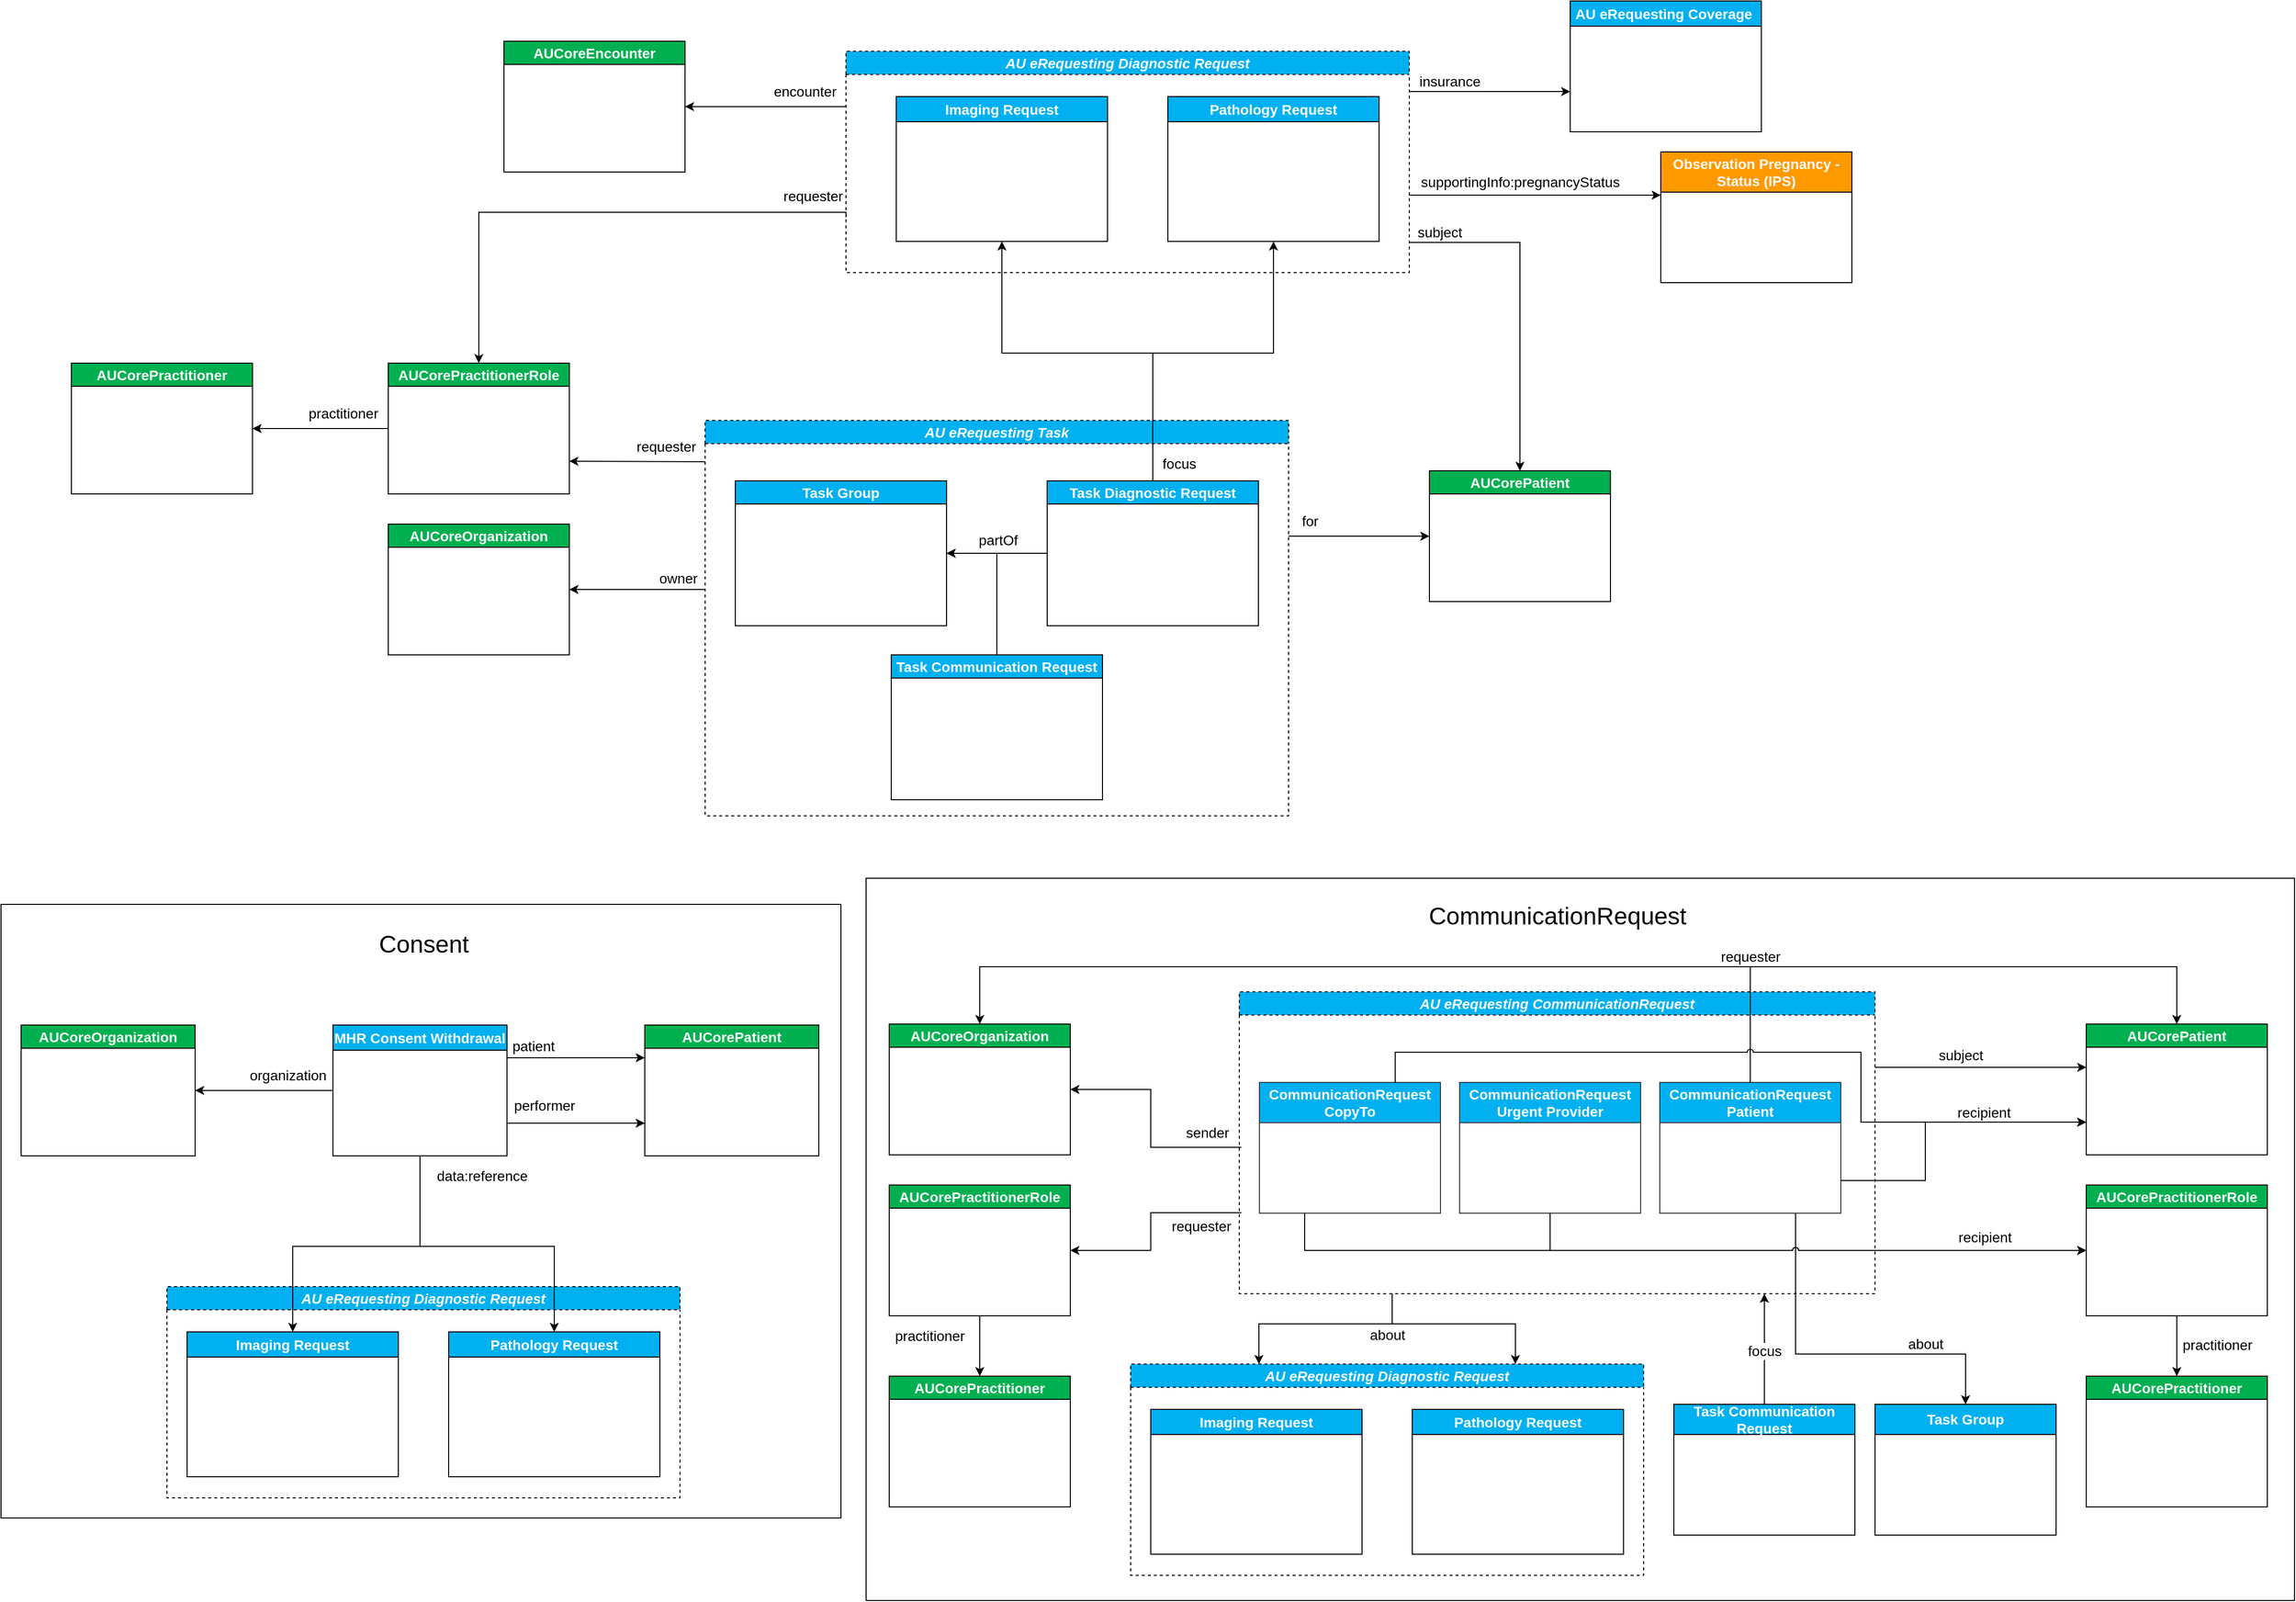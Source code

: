 <?xml version="1.0" encoding="UTF-8"?>
<mxfile version="26.2.14" pages="6">
  <diagram name="AU eRequesting Profiles" id="6eiovPL4Y72YSAhELtvp">
    <mxGraphModel dx="5117" dy="1633" grid="1" gridSize="10" guides="1" tooltips="1" connect="1" arrows="1" fold="1" page="1" pageScale="1" pageWidth="2000" pageHeight="2000" math="0" shadow="0">
      <root>
        <mxCell id="PgWZOQR5m6sQphYpGkv8-0" />
        <mxCell id="PgWZOQR5m6sQphYpGkv8-1" parent="PgWZOQR5m6sQphYpGkv8-0" />
        <mxCell id="Ngkf4AGaMlCrf4H9YpIq-0" value="" style="rounded=0;whiteSpace=wrap;html=1;movable=1;resizable=1;rotatable=1;deletable=1;editable=1;locked=0;connectable=1;" parent="PgWZOQR5m6sQphYpGkv8-1" vertex="1">
          <mxGeometry x="-3130" y="902" width="1420" height="718" as="geometry" />
        </mxCell>
        <mxCell id="Ngkf4AGaMlCrf4H9YpIq-1" value="&lt;i&gt;&lt;font style=&quot;font-size: 14px;&quot;&gt;AU eRequesting Task&lt;/font&gt;&lt;/i&gt;" style="swimlane;whiteSpace=wrap;html=1;startSize=23;fillColor=#00B0F0;fontColor=#FFFFFF;dashed=1;" parent="PgWZOQR5m6sQphYpGkv8-1" vertex="1">
          <mxGeometry x="-3290" y="447" width="580" height="393" as="geometry" />
        </mxCell>
        <mxCell id="Ngkf4AGaMlCrf4H9YpIq-2" value="&lt;font style=&quot;font-size: 14px;&quot;&gt;Task Group&lt;/font&gt;" style="swimlane;whiteSpace=wrap;html=1;startSize=23;fillColor=#00B0F0;fontColor=#FFFFFF;" parent="Ngkf4AGaMlCrf4H9YpIq-1" vertex="1">
          <mxGeometry x="30" y="60" width="210" height="144" as="geometry" />
        </mxCell>
        <mxCell id="Ngkf4AGaMlCrf4H9YpIq-3" value="&lt;font style=&quot;font-size: 14px;&quot;&gt;Task Diagnostic Request&lt;/font&gt;" style="swimlane;whiteSpace=wrap;html=1;startSize=23;fillColor=#00B0F0;fontColor=#FFFFFF;" parent="Ngkf4AGaMlCrf4H9YpIq-1" vertex="1">
          <mxGeometry x="340" y="60" width="210" height="144" as="geometry" />
        </mxCell>
        <mxCell id="Ngkf4AGaMlCrf4H9YpIq-4" style="edgeStyle=orthogonalEdgeStyle;rounded=0;orthogonalLoop=1;jettySize=auto;html=1;entryX=1;entryY=0.5;entryDx=0;entryDy=0;exitX=0;exitY=0.5;exitDx=0;exitDy=0;" parent="Ngkf4AGaMlCrf4H9YpIq-1" source="Ngkf4AGaMlCrf4H9YpIq-3" target="Ngkf4AGaMlCrf4H9YpIq-2" edge="1">
          <mxGeometry relative="1" as="geometry" />
        </mxCell>
        <mxCell id="Ngkf4AGaMlCrf4H9YpIq-5" value="&lt;font style=&quot;font-size: 14px;&quot;&gt;partOf&lt;/font&gt;" style="edgeLabel;html=1;align=center;verticalAlign=middle;resizable=0;points=[];" parent="Ngkf4AGaMlCrf4H9YpIq-4" vertex="1" connectable="0">
          <mxGeometry x="0.125" relative="1" as="geometry">
            <mxPoint x="7" y="-13" as="offset" />
          </mxGeometry>
        </mxCell>
        <mxCell id="KHZRQKS00LLV6VtBtWU2-11" style="edgeStyle=orthogonalEdgeStyle;rounded=0;orthogonalLoop=1;jettySize=auto;html=1;entryX=1;entryY=0.5;entryDx=0;entryDy=0;" edge="1" parent="Ngkf4AGaMlCrf4H9YpIq-1" source="KHZRQKS00LLV6VtBtWU2-1" target="Ngkf4AGaMlCrf4H9YpIq-2">
          <mxGeometry relative="1" as="geometry" />
        </mxCell>
        <mxCell id="KHZRQKS00LLV6VtBtWU2-1" value="&lt;font style=&quot;font-size: 14px;&quot;&gt;Task Communication Request&lt;/font&gt;" style="swimlane;whiteSpace=wrap;html=1;startSize=23;fillColor=#00B0F0;fontColor=#FFFFFF;" vertex="1" parent="Ngkf4AGaMlCrf4H9YpIq-1">
          <mxGeometry x="185" y="233" width="210" height="144" as="geometry" />
        </mxCell>
        <mxCell id="Ngkf4AGaMlCrf4H9YpIq-6" style="edgeStyle=orthogonalEdgeStyle;rounded=0;orthogonalLoop=1;jettySize=auto;html=1;entryX=0;entryY=0.75;entryDx=0;entryDy=0;" parent="PgWZOQR5m6sQphYpGkv8-1" edge="1">
          <mxGeometry relative="1" as="geometry">
            <mxPoint x="-2590" y="120" as="sourcePoint" />
            <Array as="points">
              <mxPoint x="-2570" y="120" />
              <mxPoint x="-2570" y="120" />
            </Array>
            <mxPoint x="-2430" y="120" as="targetPoint" />
          </mxGeometry>
        </mxCell>
        <mxCell id="Ngkf4AGaMlCrf4H9YpIq-7" value="&lt;font style=&quot;font-size: 14px;&quot;&gt;insurance&lt;/font&gt;" style="edgeLabel;html=1;align=center;verticalAlign=middle;resizable=0;points=[];" parent="Ngkf4AGaMlCrf4H9YpIq-6" vertex="1" connectable="0">
          <mxGeometry x="-0.301" y="-2" relative="1" as="geometry">
            <mxPoint x="-16" y="-12" as="offset" />
          </mxGeometry>
        </mxCell>
        <mxCell id="Ngkf4AGaMlCrf4H9YpIq-8" style="edgeStyle=orthogonalEdgeStyle;rounded=0;orthogonalLoop=1;jettySize=auto;html=1;entryX=1;entryY=0.5;entryDx=0;entryDy=0;exitX=0;exitY=0.25;exitDx=0;exitDy=0;" parent="PgWZOQR5m6sQphYpGkv8-1" source="Ngkf4AGaMlCrf4H9YpIq-12" target="Ngkf4AGaMlCrf4H9YpIq-33" edge="1">
          <mxGeometry relative="1" as="geometry">
            <mxPoint x="-3190" y="190" as="sourcePoint" />
          </mxGeometry>
        </mxCell>
        <mxCell id="Ngkf4AGaMlCrf4H9YpIq-9" value="&lt;font style=&quot;font-size: 14px;&quot;&gt;encounter&lt;/font&gt;" style="edgeLabel;html=1;align=center;verticalAlign=middle;resizable=0;points=[];" parent="Ngkf4AGaMlCrf4H9YpIq-8" vertex="1" connectable="0">
          <mxGeometry x="-0.011" y="-1" relative="1" as="geometry">
            <mxPoint x="38" y="-14" as="offset" />
          </mxGeometry>
        </mxCell>
        <mxCell id="Ngkf4AGaMlCrf4H9YpIq-10" style="edgeStyle=orthogonalEdgeStyle;rounded=0;orthogonalLoop=1;jettySize=auto;html=1;" parent="PgWZOQR5m6sQphYpGkv8-1" edge="1">
          <mxGeometry relative="1" as="geometry">
            <mxPoint x="-2590" y="223" as="sourcePoint" />
            <mxPoint x="-2340" y="223" as="targetPoint" />
            <Array as="points">
              <mxPoint x="-2560" y="223" />
            </Array>
          </mxGeometry>
        </mxCell>
        <mxCell id="Ngkf4AGaMlCrf4H9YpIq-11" value="&lt;font style=&quot;font-size: 14px;&quot;&gt;supportingInfo:pregnancyStatus&lt;/font&gt;" style="edgeLabel;html=1;align=center;verticalAlign=middle;resizable=0;points=[];" parent="Ngkf4AGaMlCrf4H9YpIq-10" vertex="1" connectable="0">
          <mxGeometry x="-0.72" y="3" relative="1" as="geometry">
            <mxPoint x="75" y="-10" as="offset" />
          </mxGeometry>
        </mxCell>
        <mxCell id="Ngkf4AGaMlCrf4H9YpIq-12" value="&lt;i&gt;&lt;font style=&quot;font-size: 14px;&quot;&gt;AU eRequesting Diagnostic Request&lt;/font&gt;&lt;/i&gt;" style="swimlane;whiteSpace=wrap;html=1;startSize=23;fillColor=#00B0F0;fontColor=#FFFFFF;strokeColor=#000000;dashed=1;" parent="PgWZOQR5m6sQphYpGkv8-1" vertex="1">
          <mxGeometry x="-3150" y="80" width="560" height="220" as="geometry" />
        </mxCell>
        <mxCell id="Ngkf4AGaMlCrf4H9YpIq-13" value="&lt;font style=&quot;font-size: 14px;&quot;&gt;Pathology Request&lt;/font&gt;" style="swimlane;whiteSpace=wrap;html=1;fillColor=#00B0F0;fontColor=#FFFFFF;startSize=25;verticalAlign=middle;" parent="Ngkf4AGaMlCrf4H9YpIq-12" vertex="1">
          <mxGeometry x="320" y="45" width="210" height="144" as="geometry" />
        </mxCell>
        <mxCell id="Ngkf4AGaMlCrf4H9YpIq-14" value="&lt;font style=&quot;font-size: 14px;&quot;&gt;Imaging Request&lt;/font&gt;" style="swimlane;whiteSpace=wrap;html=1;fillColor=#00B0F0;fontColor=#FFFFFF;startSize=25;" parent="Ngkf4AGaMlCrf4H9YpIq-12" vertex="1">
          <mxGeometry x="50" y="45" width="210" height="144" as="geometry" />
        </mxCell>
        <mxCell id="Ngkf4AGaMlCrf4H9YpIq-15" value="&lt;font style=&quot;font-size: 14px;&quot;&gt;AUCorePatient&lt;/font&gt;" style="swimlane;whiteSpace=wrap;html=1;fillColor=#00b050;fontColor=#FFFFFF;" parent="PgWZOQR5m6sQphYpGkv8-1" vertex="1">
          <mxGeometry x="-2570" y="497" width="180" height="130" as="geometry" />
        </mxCell>
        <mxCell id="Ngkf4AGaMlCrf4H9YpIq-16" style="edgeStyle=orthogonalEdgeStyle;rounded=0;orthogonalLoop=1;jettySize=auto;html=1;entryX=1;entryY=0.5;entryDx=0;entryDy=0;" parent="PgWZOQR5m6sQphYpGkv8-1" source="Ngkf4AGaMlCrf4H9YpIq-18" target="Ngkf4AGaMlCrf4H9YpIq-64" edge="1">
          <mxGeometry relative="1" as="geometry" />
        </mxCell>
        <mxCell id="Ngkf4AGaMlCrf4H9YpIq-17" value="&lt;font style=&quot;font-size: 14px;&quot;&gt;practitioner&lt;/font&gt;" style="edgeLabel;html=1;align=center;verticalAlign=middle;resizable=0;points=[];" parent="Ngkf4AGaMlCrf4H9YpIq-16" vertex="1" connectable="0">
          <mxGeometry x="-0.144" y="-1" relative="1" as="geometry">
            <mxPoint x="13" y="-14" as="offset" />
          </mxGeometry>
        </mxCell>
        <mxCell id="Ngkf4AGaMlCrf4H9YpIq-18" value="&lt;font style=&quot;font-size: 14px;&quot;&gt;AUCorePractitionerRole&lt;/font&gt;" style="swimlane;whiteSpace=wrap;html=1;fillColor=#00b050;fontColor=#FFFFFF;" parent="PgWZOQR5m6sQphYpGkv8-1" vertex="1">
          <mxGeometry x="-3605" y="390" width="180" height="130" as="geometry" />
        </mxCell>
        <mxCell id="Ngkf4AGaMlCrf4H9YpIq-19" style="rounded=0;orthogonalLoop=1;jettySize=auto;html=1;edgeStyle=elbowEdgeStyle;entryX=0.5;entryY=0;entryDx=0;entryDy=0;elbow=vertical;jumpStyle=arc;" parent="PgWZOQR5m6sQphYpGkv8-1" target="Ngkf4AGaMlCrf4H9YpIq-15" edge="1">
          <mxGeometry relative="1" as="geometry">
            <mxPoint x="-2590" y="270" as="sourcePoint" />
            <mxPoint x="-2440" y="497" as="targetPoint" />
            <Array as="points">
              <mxPoint x="-2530" y="270" />
            </Array>
          </mxGeometry>
        </mxCell>
        <mxCell id="Ngkf4AGaMlCrf4H9YpIq-20" value="&lt;font style=&quot;font-size: 14px;&quot;&gt;subject&lt;/font&gt;" style="edgeLabel;html=1;align=center;verticalAlign=middle;resizable=0;points=[];" parent="Ngkf4AGaMlCrf4H9YpIq-19" vertex="1" connectable="0">
          <mxGeometry x="-0.572" y="-2" relative="1" as="geometry">
            <mxPoint x="-42" y="-12" as="offset" />
          </mxGeometry>
        </mxCell>
        <mxCell id="Ngkf4AGaMlCrf4H9YpIq-21" style="rounded=0;orthogonalLoop=1;jettySize=auto;html=1;edgeStyle=elbowEdgeStyle;elbow=vertical;entryX=0.5;entryY=0;entryDx=0;entryDy=0;jumpStyle=arc;exitX=0;exitY=0.75;exitDx=0;exitDy=0;" parent="PgWZOQR5m6sQphYpGkv8-1" source="Ngkf4AGaMlCrf4H9YpIq-12" target="Ngkf4AGaMlCrf4H9YpIq-18" edge="1">
          <mxGeometry relative="1" as="geometry">
            <mxPoint x="-3350" y="250" as="sourcePoint" />
            <mxPoint x="-3258" y="840" as="targetPoint" />
            <Array as="points">
              <mxPoint x="-3380" y="240" />
              <mxPoint x="-3320" y="245" />
            </Array>
          </mxGeometry>
        </mxCell>
        <mxCell id="Ngkf4AGaMlCrf4H9YpIq-22" value="&lt;span style=&quot;text-wrap: wrap; background-color: rgb(251, 251, 251);&quot;&gt;&lt;font style=&quot;font-size: 14px;&quot;&gt;requester&lt;/font&gt;&lt;/span&gt;" style="edgeLabel;html=1;align=center;verticalAlign=middle;resizable=0;points=[];" parent="Ngkf4AGaMlCrf4H9YpIq-21" vertex="1" connectable="0">
          <mxGeometry x="-0.806" y="2" relative="1" as="geometry">
            <mxPoint x="12" y="-18" as="offset" />
          </mxGeometry>
        </mxCell>
        <mxCell id="Ngkf4AGaMlCrf4H9YpIq-23" style="rounded=0;orthogonalLoop=1;jettySize=auto;html=1;edgeStyle=elbowEdgeStyle;elbow=vertical;jumpStyle=arc;entryX=0.5;entryY=1;entryDx=0;entryDy=0;exitX=0.5;exitY=0;exitDx=0;exitDy=0;" parent="PgWZOQR5m6sQphYpGkv8-1" source="Ngkf4AGaMlCrf4H9YpIq-3" target="Ngkf4AGaMlCrf4H9YpIq-13" edge="1">
          <mxGeometry relative="1" as="geometry">
            <mxPoint x="-2928" y="480" as="sourcePoint" />
            <mxPoint x="-2870" y="430" as="targetPoint" />
            <Array as="points">
              <mxPoint x="-2790" y="380" />
            </Array>
          </mxGeometry>
        </mxCell>
        <mxCell id="Ngkf4AGaMlCrf4H9YpIq-24" style="rounded=0;orthogonalLoop=1;jettySize=auto;html=1;edgeStyle=elbowEdgeStyle;flowAnimation=0;jumpStyle=arc;entryX=0;entryY=0.5;entryDx=0;entryDy=0;" parent="PgWZOQR5m6sQphYpGkv8-1" target="Ngkf4AGaMlCrf4H9YpIq-15" edge="1">
          <mxGeometry relative="1" as="geometry">
            <mxPoint x="-2710" y="562" as="sourcePoint" />
            <mxPoint x="-2590" y="701" as="targetPoint" />
          </mxGeometry>
        </mxCell>
        <mxCell id="Ngkf4AGaMlCrf4H9YpIq-25" value="&lt;font style=&quot;font-size: 14px;&quot;&gt;for&lt;/font&gt;" style="edgeLabel;html=1;align=center;verticalAlign=middle;resizable=0;points=[];" parent="Ngkf4AGaMlCrf4H9YpIq-24" vertex="1" connectable="0">
          <mxGeometry x="-0.473" y="2" relative="1" as="geometry">
            <mxPoint x="-16" y="-13" as="offset" />
          </mxGeometry>
        </mxCell>
        <mxCell id="Ngkf4AGaMlCrf4H9YpIq-26" style="rounded=0;orthogonalLoop=1;jettySize=auto;html=1;edgeStyle=elbowEdgeStyle;entryX=1;entryY=0.75;entryDx=0;entryDy=0;jumpStyle=arc;" parent="PgWZOQR5m6sQphYpGkv8-1" target="Ngkf4AGaMlCrf4H9YpIq-18" edge="1">
          <mxGeometry relative="1" as="geometry">
            <mxPoint x="-3290" y="488" as="sourcePoint" />
            <mxPoint x="-3128" y="890" as="targetPoint" />
            <Array as="points">
              <mxPoint x="-3330" y="570" />
            </Array>
          </mxGeometry>
        </mxCell>
        <mxCell id="Ngkf4AGaMlCrf4H9YpIq-27" value="&lt;font style=&quot;font-size: 14px;&quot;&gt;requester&lt;/font&gt;" style="edgeLabel;html=1;align=center;verticalAlign=middle;resizable=0;points=[];" parent="Ngkf4AGaMlCrf4H9YpIq-26" vertex="1" connectable="0">
          <mxGeometry x="-0.221" y="2" relative="1" as="geometry">
            <mxPoint x="13" y="-17" as="offset" />
          </mxGeometry>
        </mxCell>
        <mxCell id="Ngkf4AGaMlCrf4H9YpIq-28" value="&lt;font style=&quot;font-size: 14px;&quot;&gt;AUCoreOrganization&lt;/font&gt;" style="swimlane;whiteSpace=wrap;html=1;fillColor=#00b050;fontColor=#FFFFFF;direction=east;startSize=23;" parent="PgWZOQR5m6sQphYpGkv8-1" vertex="1">
          <mxGeometry x="-3605" y="550" width="180" height="130" as="geometry" />
        </mxCell>
        <mxCell id="Ngkf4AGaMlCrf4H9YpIq-29" style="rounded=0;orthogonalLoop=1;jettySize=auto;html=1;edgeStyle=elbowEdgeStyle;entryX=1;entryY=0.5;entryDx=0;entryDy=0;elbow=vertical;jumpStyle=arc;" parent="PgWZOQR5m6sQphYpGkv8-1" target="Ngkf4AGaMlCrf4H9YpIq-28" edge="1">
          <mxGeometry relative="1" as="geometry">
            <mxPoint x="-3290" y="615" as="sourcePoint" />
            <mxPoint x="-2917" y="911" as="targetPoint" />
            <Array as="points">
              <mxPoint x="-3370" y="615" />
            </Array>
          </mxGeometry>
        </mxCell>
        <mxCell id="Ngkf4AGaMlCrf4H9YpIq-30" value="&lt;font style=&quot;font-size: 14px;&quot;&gt;owner&lt;/font&gt;" style="edgeLabel;html=1;align=center;verticalAlign=middle;resizable=0;points=[];" parent="Ngkf4AGaMlCrf4H9YpIq-29" vertex="1" connectable="0">
          <mxGeometry x="-0.239" y="1" relative="1" as="geometry">
            <mxPoint x="24" y="-12" as="offset" />
          </mxGeometry>
        </mxCell>
        <mxCell id="Ngkf4AGaMlCrf4H9YpIq-31" style="edgeStyle=orthogonalEdgeStyle;rounded=0;orthogonalLoop=1;jettySize=auto;html=1;exitX=0.5;exitY=0;exitDx=0;exitDy=0;entryX=0.5;entryY=1;entryDx=0;entryDy=0;" parent="PgWZOQR5m6sQphYpGkv8-1" source="Ngkf4AGaMlCrf4H9YpIq-3" target="Ngkf4AGaMlCrf4H9YpIq-14" edge="1">
          <mxGeometry relative="1" as="geometry">
            <mxPoint x="-3070" y="380" as="targetPoint" />
            <Array as="points">
              <mxPoint x="-2845" y="380" />
              <mxPoint x="-2995" y="380" />
            </Array>
          </mxGeometry>
        </mxCell>
        <mxCell id="Ngkf4AGaMlCrf4H9YpIq-32" value="&lt;font style=&quot;font-size: 14px;&quot;&gt;focus&lt;/font&gt;" style="edgeLabel;html=1;align=center;verticalAlign=middle;resizable=0;points=[];" parent="Ngkf4AGaMlCrf4H9YpIq-31" vertex="1" connectable="0">
          <mxGeometry x="0.23" relative="1" as="geometry">
            <mxPoint x="137" y="110" as="offset" />
          </mxGeometry>
        </mxCell>
        <mxCell id="Ngkf4AGaMlCrf4H9YpIq-33" value="&lt;font style=&quot;font-size: 14px;&quot;&gt;AUCoreEncounter&lt;/font&gt;" style="swimlane;whiteSpace=wrap;html=1;fillColor=#00b050;fontColor=#FFFFFF;snapToPoint=0;" parent="PgWZOQR5m6sQphYpGkv8-1" vertex="1">
          <mxGeometry x="-3490" y="70" width="180" height="130" as="geometry" />
        </mxCell>
        <mxCell id="Ngkf4AGaMlCrf4H9YpIq-34" value="&lt;font style=&quot;font-size: 14px;&quot;&gt;Observation Pregnancy -&lt;/font&gt;&lt;div&gt;&lt;font style=&quot;font-size: 14px;&quot;&gt;Status (IPS)&lt;/font&gt;&lt;/div&gt;" style="swimlane;whiteSpace=wrap;html=1;fillColor=light-dark(#ff9900, #9a5800);strokeColor=light-dark(#000000, #c17f1f);startSize=40;fontSize=12;verticalAlign=bottom;horizontal=1;fontColor=#FFFFFF;snapToPoint=0;" parent="PgWZOQR5m6sQphYpGkv8-1" vertex="1">
          <mxGeometry x="-2340" y="180" width="190" height="130" as="geometry" />
        </mxCell>
        <mxCell id="Ngkf4AGaMlCrf4H9YpIq-35" value="" style="rounded=0;whiteSpace=wrap;html=1;" parent="PgWZOQR5m6sQphYpGkv8-1" vertex="1">
          <mxGeometry x="-3990" y="928" width="835" height="610" as="geometry" />
        </mxCell>
        <mxCell id="Ngkf4AGaMlCrf4H9YpIq-50" style="edgeStyle=orthogonalEdgeStyle;rounded=0;orthogonalLoop=1;jettySize=auto;html=1;exitX=0;exitY=0.5;exitDx=0;exitDy=0;entryX=1;entryY=0.5;entryDx=0;entryDy=0;" parent="PgWZOQR5m6sQphYpGkv8-1" source="Ngkf4AGaMlCrf4H9YpIq-58" target="Ngkf4AGaMlCrf4H9YpIq-56" edge="1">
          <mxGeometry relative="1" as="geometry">
            <mxPoint x="-3680" y="1081" as="sourcePoint" />
            <mxPoint x="-3790" y="1118" as="targetPoint" />
            <Array as="points">
              <mxPoint x="-3720" y="1113" />
              <mxPoint x="-3720" y="1113" />
            </Array>
          </mxGeometry>
        </mxCell>
        <mxCell id="Ngkf4AGaMlCrf4H9YpIq-51" value="&lt;font style=&quot;font-size: 14px;&quot;&gt;organization&lt;/font&gt;" style="edgeLabel;html=1;align=center;verticalAlign=middle;resizable=0;points=[];" parent="Ngkf4AGaMlCrf4H9YpIq-50" vertex="1" connectable="0">
          <mxGeometry x="-0.713" relative="1" as="geometry">
            <mxPoint x="-26" y="-15" as="offset" />
          </mxGeometry>
        </mxCell>
        <mxCell id="Ngkf4AGaMlCrf4H9YpIq-52" style="edgeStyle=orthogonalEdgeStyle;rounded=0;orthogonalLoop=1;jettySize=auto;html=1;entryX=0;entryY=0.75;entryDx=0;entryDy=0;exitX=1;exitY=0.75;exitDx=0;exitDy=0;" parent="PgWZOQR5m6sQphYpGkv8-1" source="Ngkf4AGaMlCrf4H9YpIq-58" target="Ngkf4AGaMlCrf4H9YpIq-57" edge="1">
          <mxGeometry relative="1" as="geometry">
            <Array as="points">
              <mxPoint x="-3400" y="1146" />
              <mxPoint x="-3320" y="1146" />
            </Array>
            <mxPoint x="-3470" y="1146" as="sourcePoint" />
          </mxGeometry>
        </mxCell>
        <mxCell id="Ngkf4AGaMlCrf4H9YpIq-53" value="&lt;font style=&quot;font-size: 14px;&quot;&gt;performer&lt;/font&gt;" style="edgeLabel;html=1;align=center;verticalAlign=middle;resizable=0;points=[];" parent="Ngkf4AGaMlCrf4H9YpIq-52" vertex="1" connectable="0">
          <mxGeometry x="-0.673" y="1" relative="1" as="geometry">
            <mxPoint x="14" y="-17" as="offset" />
          </mxGeometry>
        </mxCell>
        <mxCell id="Ngkf4AGaMlCrf4H9YpIq-54" style="edgeStyle=orthogonalEdgeStyle;rounded=0;orthogonalLoop=1;jettySize=auto;html=1;exitX=1;exitY=0.25;exitDx=0;exitDy=0;entryX=0;entryY=0.25;entryDx=0;entryDy=0;" parent="PgWZOQR5m6sQphYpGkv8-1" source="Ngkf4AGaMlCrf4H9YpIq-58" target="Ngkf4AGaMlCrf4H9YpIq-57" edge="1">
          <mxGeometry relative="1" as="geometry">
            <mxPoint x="-3320" y="1081" as="targetPoint" />
            <Array as="points">
              <mxPoint x="-3450" y="1080" />
              <mxPoint x="-3420" y="1081" />
            </Array>
            <mxPoint x="-3460" y="1078" as="sourcePoint" />
          </mxGeometry>
        </mxCell>
        <mxCell id="Ngkf4AGaMlCrf4H9YpIq-55" value="&lt;font style=&quot;font-size: 14px;&quot;&gt;patient&lt;/font&gt;" style="edgeLabel;html=1;align=center;verticalAlign=middle;resizable=0;points=[];" parent="Ngkf4AGaMlCrf4H9YpIq-54" vertex="1" connectable="0">
          <mxGeometry x="-0.781" y="1" relative="1" as="geometry">
            <mxPoint x="11" y="-11" as="offset" />
          </mxGeometry>
        </mxCell>
        <mxCell id="Ngkf4AGaMlCrf4H9YpIq-56" value="&lt;font style=&quot;font-size: 14px;&quot;&gt;AUCoreOrganization&lt;/font&gt;" style="swimlane;whiteSpace=wrap;html=1;fillColor=#00b050;fontColor=#FFFFFF;" parent="PgWZOQR5m6sQphYpGkv8-1" vertex="1">
          <mxGeometry x="-3970" y="1048" width="173" height="130" as="geometry" />
        </mxCell>
        <mxCell id="Ngkf4AGaMlCrf4H9YpIq-57" value="&lt;font style=&quot;font-size: 14px;&quot;&gt;AUCorePatient&lt;/font&gt;" style="swimlane;whiteSpace=wrap;html=1;fillColor=#00b050;fontColor=#FFFFFF;" parent="PgWZOQR5m6sQphYpGkv8-1" vertex="1">
          <mxGeometry x="-3350" y="1048" width="173" height="130" as="geometry" />
        </mxCell>
        <mxCell id="Ngkf4AGaMlCrf4H9YpIq-58" value="&lt;font style=&quot;font-size: 14px;&quot;&gt;MHR Consent Withdrawal&lt;/font&gt;" style="swimlane;whiteSpace=wrap;html=1;fillColor=#00B0F0;fontColor=#FFFFFF;startSize=25;verticalAlign=middle;" parent="PgWZOQR5m6sQphYpGkv8-1" vertex="1">
          <mxGeometry x="-3660" y="1048" width="173" height="130" as="geometry" />
        </mxCell>
        <mxCell id="Ngkf4AGaMlCrf4H9YpIq-59" value="&lt;font style=&quot;font-size: 24px;&quot;&gt;Consent&lt;/font&gt;" style="text;html=1;align=center;verticalAlign=middle;resizable=0;points=[];autosize=1;strokeColor=none;fillColor=none;" parent="PgWZOQR5m6sQphYpGkv8-1" vertex="1">
          <mxGeometry x="-3625" y="948" width="110" height="40" as="geometry" />
        </mxCell>
        <mxCell id="Ngkf4AGaMlCrf4H9YpIq-63" value="&lt;font style=&quot;font-size: 14px;&quot;&gt;AU eRequesting Coverage&amp;nbsp;&lt;/font&gt;" style="swimlane;whiteSpace=wrap;html=1;fillColor=#00B0F0;fontColor=#FFFFFF;startSize=25;verticalAlign=middle;" parent="PgWZOQR5m6sQphYpGkv8-1" vertex="1">
          <mxGeometry x="-2430" y="30" width="190" height="130" as="geometry" />
        </mxCell>
        <mxCell id="Ngkf4AGaMlCrf4H9YpIq-64" value="&lt;font style=&quot;font-size: 14px;&quot;&gt;AUCorePractitioner&lt;/font&gt;" style="swimlane;whiteSpace=wrap;html=1;fillColor=#00b050;fontColor=#FFFFFF;" parent="PgWZOQR5m6sQphYpGkv8-1" vertex="1">
          <mxGeometry x="-3920" y="390" width="180" height="130" as="geometry" />
        </mxCell>
        <mxCell id="Ngkf4AGaMlCrf4H9YpIq-65" value="&lt;i&gt;&lt;font style=&quot;font-size: 14px;&quot;&gt;AU eRequesting Diagnostic Request&lt;/font&gt;&lt;/i&gt;" style="swimlane;whiteSpace=wrap;html=1;startSize=23;fillColor=#00B0F0;fontColor=#FFFFFF;strokeColor=#000000;dashed=1;" parent="PgWZOQR5m6sQphYpGkv8-1" vertex="1">
          <mxGeometry x="-3825" y="1308" width="510" height="210" as="geometry" />
        </mxCell>
        <mxCell id="Ngkf4AGaMlCrf4H9YpIq-66" value="&lt;font style=&quot;font-size: 14px;&quot;&gt;Pathology Request&lt;/font&gt;" style="swimlane;whiteSpace=wrap;html=1;fillColor=#00B0F0;fontColor=#FFFFFF;startSize=25;verticalAlign=middle;" parent="Ngkf4AGaMlCrf4H9YpIq-65" vertex="1">
          <mxGeometry x="280" y="45" width="210" height="144" as="geometry" />
        </mxCell>
        <mxCell id="Ngkf4AGaMlCrf4H9YpIq-67" value="&lt;font style=&quot;font-size: 14px;&quot;&gt;Imaging Request&lt;/font&gt;" style="swimlane;whiteSpace=wrap;html=1;fillColor=#00B0F0;fontColor=#FFFFFF;startSize=25;" parent="Ngkf4AGaMlCrf4H9YpIq-65" vertex="1">
          <mxGeometry x="20" y="45" width="210" height="144" as="geometry" />
        </mxCell>
        <mxCell id="Ngkf4AGaMlCrf4H9YpIq-68" style="edgeStyle=orthogonalEdgeStyle;rounded=0;orthogonalLoop=1;jettySize=auto;html=1;entryX=0.5;entryY=0;entryDx=0;entryDy=0;exitX=0.5;exitY=1;exitDx=0;exitDy=0;" parent="PgWZOQR5m6sQphYpGkv8-1" source="Ngkf4AGaMlCrf4H9YpIq-58" target="Ngkf4AGaMlCrf4H9YpIq-67" edge="1">
          <mxGeometry relative="1" as="geometry">
            <mxPoint x="-3705" y="1317.0" as="targetPoint" />
            <Array as="points">
              <mxPoint x="-3573" y="1268" />
              <mxPoint x="-3700" y="1268" />
            </Array>
            <mxPoint x="-3570" y="1198" as="sourcePoint" />
          </mxGeometry>
        </mxCell>
        <mxCell id="Ngkf4AGaMlCrf4H9YpIq-69" value="&lt;font style=&quot;font-size: 14px;&quot;&gt;data:reference&lt;/font&gt;" style="edgeLabel;html=1;align=center;verticalAlign=middle;resizable=0;points=[];" parent="Ngkf4AGaMlCrf4H9YpIq-68" vertex="1" connectable="0">
          <mxGeometry x="0.23" relative="1" as="geometry">
            <mxPoint x="157" y="-70" as="offset" />
          </mxGeometry>
        </mxCell>
        <mxCell id="Ngkf4AGaMlCrf4H9YpIq-70" style="rounded=0;orthogonalLoop=1;jettySize=auto;html=1;edgeStyle=elbowEdgeStyle;elbow=vertical;jumpStyle=arc;exitX=0.5;exitY=1;exitDx=0;exitDy=0;entryX=0.5;entryY=0;entryDx=0;entryDy=0;" parent="PgWZOQR5m6sQphYpGkv8-1" source="Ngkf4AGaMlCrf4H9YpIq-58" target="Ngkf4AGaMlCrf4H9YpIq-66" edge="1">
          <mxGeometry relative="1" as="geometry">
            <mxPoint x="-3570" y="1188" as="sourcePoint" />
            <mxPoint x="-3421" y="1354" as="targetPoint" />
            <Array as="points">
              <mxPoint x="-3515" y="1268" />
            </Array>
          </mxGeometry>
        </mxCell>
        <mxCell id="KHZRQKS00LLV6VtBtWU2-46" value="about" style="edgeStyle=orthogonalEdgeStyle;rounded=0;orthogonalLoop=1;jettySize=auto;html=1;exitX=0.75;exitY=1;exitDx=0;exitDy=0;entryX=0.5;entryY=0;entryDx=0;entryDy=0;fontSize=14;jumpStyle=arc;" edge="1" parent="PgWZOQR5m6sQphYpGkv8-1" source="KHZRQKS00LLV6VtBtWU2-91" target="KHZRQKS00LLV6VtBtWU2-116">
          <mxGeometry x="0.499" y="10" relative="1" as="geometry">
            <mxPoint x="-3007" y="865" as="sourcePoint" />
            <mxPoint x="-3127" y="626" as="targetPoint" />
            <Array as="points">
              <mxPoint x="-2206" y="1375" />
              <mxPoint x="-2037" y="1375" />
            </Array>
            <mxPoint as="offset" />
          </mxGeometry>
        </mxCell>
        <mxCell id="KHZRQKS00LLV6VtBtWU2-61" style="edgeStyle=orthogonalEdgeStyle;rounded=0;orthogonalLoop=1;jettySize=auto;html=1;" edge="1" parent="PgWZOQR5m6sQphYpGkv8-1" source="KHZRQKS00LLV6VtBtWU2-63" target="KHZRQKS00LLV6VtBtWU2-81">
          <mxGeometry relative="1" as="geometry" />
        </mxCell>
        <mxCell id="KHZRQKS00LLV6VtBtWU2-62" value="&lt;font style=&quot;font-size: 14px;&quot;&gt;practitioner&lt;/font&gt;" style="edgeLabel;html=1;align=center;verticalAlign=middle;resizable=0;points=[];" vertex="1" connectable="0" parent="KHZRQKS00LLV6VtBtWU2-61">
          <mxGeometry x="-0.407" y="1" relative="1" as="geometry">
            <mxPoint x="-51" y="2" as="offset" />
          </mxGeometry>
        </mxCell>
        <mxCell id="KHZRQKS00LLV6VtBtWU2-63" value="&lt;font style=&quot;font-size: 14px;&quot;&gt;AUCorePractitionerRole&lt;/font&gt;" style="swimlane;whiteSpace=wrap;html=1;fillColor=#00b050;fontColor=#FFFFFF;" vertex="1" parent="PgWZOQR5m6sQphYpGkv8-1">
          <mxGeometry x="-3107" y="1207" width="180" height="130" as="geometry" />
        </mxCell>
        <mxCell id="KHZRQKS00LLV6VtBtWU2-64" style="edgeStyle=orthogonalEdgeStyle;rounded=0;orthogonalLoop=1;jettySize=auto;html=1;exitX=0;exitY=0.25;exitDx=0;exitDy=0;entryX=1;entryY=0.5;entryDx=0;entryDy=0;" edge="1" parent="PgWZOQR5m6sQphYpGkv8-1" target="KHZRQKS00LLV6VtBtWU2-72">
          <mxGeometry relative="1" as="geometry">
            <mxPoint x="-2757" y="1169.5" as="sourcePoint" />
            <mxPoint x="-2817" y="1077" as="targetPoint" />
            <Array as="points">
              <mxPoint x="-2847" y="1170" />
              <mxPoint x="-2847" y="1112" />
            </Array>
          </mxGeometry>
        </mxCell>
        <mxCell id="KHZRQKS00LLV6VtBtWU2-65" value="&lt;font style=&quot;font-size: 14px;&quot;&gt;sender&lt;/font&gt;" style="edgeLabel;html=1;align=center;verticalAlign=middle;resizable=0;points=[];" vertex="1" connectable="0" parent="KHZRQKS00LLV6VtBtWU2-64">
          <mxGeometry x="-0.713" relative="1" as="geometry">
            <mxPoint x="-2" y="-15" as="offset" />
          </mxGeometry>
        </mxCell>
        <mxCell id="KHZRQKS00LLV6VtBtWU2-70" style="edgeStyle=orthogonalEdgeStyle;rounded=0;orthogonalLoop=1;jettySize=auto;html=1;entryX=1;entryY=0.5;entryDx=0;entryDy=0;exitX=0;exitY=0.75;exitDx=0;exitDy=0;" edge="1" parent="PgWZOQR5m6sQphYpGkv8-1" target="KHZRQKS00LLV6VtBtWU2-63">
          <mxGeometry relative="1" as="geometry">
            <mxPoint x="-2887" y="1362" as="targetPoint" />
            <mxPoint x="-2757" y="1234.5" as="sourcePoint" />
            <Array as="points">
              <mxPoint x="-2847" y="1235" />
              <mxPoint x="-2847" y="1272" />
            </Array>
          </mxGeometry>
        </mxCell>
        <mxCell id="KHZRQKS00LLV6VtBtWU2-71" value="&lt;font style=&quot;font-size: 14px;&quot;&gt;requester&lt;/font&gt;" style="edgeLabel;html=1;align=center;verticalAlign=middle;resizable=0;points=[];" vertex="1" connectable="0" parent="KHZRQKS00LLV6VtBtWU2-70">
          <mxGeometry x="-0.701" y="-1" relative="1" as="geometry">
            <mxPoint x="-9" y="14" as="offset" />
          </mxGeometry>
        </mxCell>
        <mxCell id="KHZRQKS00LLV6VtBtWU2-72" value="&lt;font style=&quot;font-size: 14px;&quot;&gt;AUCoreOrganization&lt;/font&gt;" style="swimlane;whiteSpace=wrap;html=1;fillColor=#00b050;fontColor=#FFFFFF;" vertex="1" parent="PgWZOQR5m6sQphYpGkv8-1">
          <mxGeometry x="-3107" y="1047" width="180" height="130" as="geometry" />
        </mxCell>
        <mxCell id="KHZRQKS00LLV6VtBtWU2-73" value="&lt;font style=&quot;font-size: 14px;&quot;&gt;AUCorePractitionerRole&lt;/font&gt;" style="swimlane;whiteSpace=wrap;html=1;fillColor=#00b050;fontColor=#FFFFFF;" vertex="1" parent="PgWZOQR5m6sQphYpGkv8-1">
          <mxGeometry x="-1917" y="1207" width="180" height="130" as="geometry" />
        </mxCell>
        <mxCell id="KHZRQKS00LLV6VtBtWU2-74" value="&lt;font style=&quot;font-size: 14px;&quot;&gt;AUCorePatient&lt;/font&gt;" style="swimlane;whiteSpace=wrap;html=1;fillColor=#00b050;fontColor=#FFFFFF;" vertex="1" parent="PgWZOQR5m6sQphYpGkv8-1">
          <mxGeometry x="-1917" y="1047" width="180" height="130" as="geometry" />
        </mxCell>
        <mxCell id="KHZRQKS00LLV6VtBtWU2-75" value="&lt;font style=&quot;font-size: 24px;&quot;&gt;CommunicationRequest&lt;/font&gt;" style="text;html=1;align=center;verticalAlign=middle;resizable=0;points=[];autosize=1;strokeColor=none;fillColor=none;" vertex="1" parent="PgWZOQR5m6sQphYpGkv8-1">
          <mxGeometry x="-2583" y="920" width="280" height="40" as="geometry" />
        </mxCell>
        <mxCell id="KHZRQKS00LLV6VtBtWU2-76" value="" style="edgeStyle=orthogonalEdgeStyle;rounded=0;orthogonalLoop=1;jettySize=auto;html=1;exitX=1;exitY=0.25;exitDx=0;exitDy=0;" edge="1" parent="PgWZOQR5m6sQphYpGkv8-1" source="KHZRQKS00LLV6VtBtWU2-88">
          <mxGeometry relative="1" as="geometry">
            <mxPoint x="-1917" y="1090" as="targetPoint" />
            <Array as="points">
              <mxPoint x="-2007" y="1090" />
              <mxPoint x="-2007" y="1090" />
            </Array>
            <mxPoint x="-2127" y="1075" as="sourcePoint" />
          </mxGeometry>
        </mxCell>
        <mxCell id="KHZRQKS00LLV6VtBtWU2-77" value="&lt;font&gt;subject&lt;/font&gt;" style="edgeLabel;html=1;align=center;verticalAlign=middle;resizable=0;points=[];fontSize=14;" vertex="1" connectable="0" parent="KHZRQKS00LLV6VtBtWU2-76">
          <mxGeometry x="-0.781" y="1" relative="1" as="geometry">
            <mxPoint x="62" y="-11" as="offset" />
          </mxGeometry>
        </mxCell>
        <mxCell id="KHZRQKS00LLV6VtBtWU2-78" value="&lt;i&gt;&lt;font style=&quot;font-size: 14px;&quot;&gt;AU eRequesting Diagnostic Request&lt;/font&gt;&lt;/i&gt;" style="swimlane;whiteSpace=wrap;html=1;startSize=23;fillColor=#00B0F0;fontColor=#FFFFFF;strokeColor=#000000;dashed=1;" vertex="1" parent="PgWZOQR5m6sQphYpGkv8-1">
          <mxGeometry x="-2867" y="1385" width="510" height="210" as="geometry" />
        </mxCell>
        <mxCell id="KHZRQKS00LLV6VtBtWU2-79" value="&lt;font style=&quot;font-size: 14px;&quot;&gt;Pathology Request&lt;/font&gt;" style="swimlane;whiteSpace=wrap;html=1;fillColor=#00B0F0;fontColor=#FFFFFF;startSize=25;verticalAlign=middle;" vertex="1" parent="KHZRQKS00LLV6VtBtWU2-78">
          <mxGeometry x="280" y="45" width="210" height="144" as="geometry" />
        </mxCell>
        <mxCell id="KHZRQKS00LLV6VtBtWU2-80" value="&lt;font style=&quot;font-size: 14px;&quot;&gt;Imaging Request&lt;/font&gt;" style="swimlane;whiteSpace=wrap;html=1;fillColor=#00B0F0;fontColor=#FFFFFF;startSize=25;" vertex="1" parent="KHZRQKS00LLV6VtBtWU2-78">
          <mxGeometry x="20" y="45" width="210" height="144" as="geometry" />
        </mxCell>
        <mxCell id="KHZRQKS00LLV6VtBtWU2-81" value="&lt;font style=&quot;font-size: 14px;&quot;&gt;AUCorePractitioner&lt;/font&gt;" style="swimlane;whiteSpace=wrap;html=1;fillColor=#00b050;fontColor=#FFFFFF;" vertex="1" parent="PgWZOQR5m6sQphYpGkv8-1">
          <mxGeometry x="-3107" y="1397" width="180" height="130" as="geometry" />
        </mxCell>
        <mxCell id="KHZRQKS00LLV6VtBtWU2-82" value="&lt;font style=&quot;font-size: 14px;&quot;&gt;AUCorePractitioner&lt;/font&gt;" style="swimlane;whiteSpace=wrap;html=1;fillColor=#00b050;fontColor=#FFFFFF;startSize=23;" vertex="1" parent="PgWZOQR5m6sQphYpGkv8-1">
          <mxGeometry x="-1917" y="1397" width="180" height="130" as="geometry" />
        </mxCell>
        <mxCell id="KHZRQKS00LLV6VtBtWU2-83" style="edgeStyle=orthogonalEdgeStyle;rounded=0;orthogonalLoop=1;jettySize=auto;html=1;" edge="1" parent="PgWZOQR5m6sQphYpGkv8-1" source="KHZRQKS00LLV6VtBtWU2-73">
          <mxGeometry relative="1" as="geometry">
            <mxPoint x="-1827" y="1397" as="targetPoint" />
          </mxGeometry>
        </mxCell>
        <mxCell id="KHZRQKS00LLV6VtBtWU2-84" value="&lt;font&gt;practitioner&lt;/font&gt;" style="edgeLabel;html=1;align=center;verticalAlign=middle;resizable=0;points=[];fontSize=14;" vertex="1" connectable="0" parent="KHZRQKS00LLV6VtBtWU2-83">
          <mxGeometry x="-0.198" y="2" relative="1" as="geometry">
            <mxPoint x="38" y="4" as="offset" />
          </mxGeometry>
        </mxCell>
        <mxCell id="KHZRQKS00LLV6VtBtWU2-85" style="edgeStyle=orthogonalEdgeStyle;rounded=0;orthogonalLoop=1;jettySize=auto;html=1;entryX=0.25;entryY=0;entryDx=0;entryDy=0;" edge="1" parent="PgWZOQR5m6sQphYpGkv8-1" target="KHZRQKS00LLV6VtBtWU2-78">
          <mxGeometry relative="1" as="geometry">
            <mxPoint x="-2607" y="1315" as="sourcePoint" />
            <Array as="points">
              <mxPoint x="-2607" y="1345" />
              <mxPoint x="-2739" y="1345" />
            </Array>
          </mxGeometry>
        </mxCell>
        <mxCell id="KHZRQKS00LLV6VtBtWU2-86" value="about" style="edgeLabel;html=1;align=center;verticalAlign=middle;resizable=0;points=[];fontSize=14;" vertex="1" connectable="0" parent="KHZRQKS00LLV6VtBtWU2-85">
          <mxGeometry x="-0.113" y="-2" relative="1" as="geometry">
            <mxPoint x="55" y="13" as="offset" />
          </mxGeometry>
        </mxCell>
        <mxCell id="KHZRQKS00LLV6VtBtWU2-87" style="edgeStyle=orthogonalEdgeStyle;rounded=0;orthogonalLoop=1;jettySize=auto;html=1;entryX=0.75;entryY=0;entryDx=0;entryDy=0;" edge="1" parent="PgWZOQR5m6sQphYpGkv8-1" target="KHZRQKS00LLV6VtBtWU2-78">
          <mxGeometry relative="1" as="geometry">
            <mxPoint x="-2607" y="1315" as="sourcePoint" />
            <Array as="points">
              <mxPoint x="-2607" y="1315" />
              <mxPoint x="-2607" y="1345" />
              <mxPoint x="-2484" y="1345" />
            </Array>
          </mxGeometry>
        </mxCell>
        <mxCell id="KHZRQKS00LLV6VtBtWU2-88" value="&lt;i&gt;&lt;font style=&quot;font-size: 14px;&quot;&gt;AU eRequesting CommunicationRequest&lt;/font&gt;&lt;/i&gt;" style="swimlane;whiteSpace=wrap;html=1;startSize=23;fillColor=#00B0F0;fontColor=#FFFFFF;dashed=1;" vertex="1" parent="PgWZOQR5m6sQphYpGkv8-1">
          <mxGeometry x="-2759" y="1015" width="632" height="300" as="geometry" />
        </mxCell>
        <mxCell id="KHZRQKS00LLV6VtBtWU2-89" value="&lt;font style=&quot;font-size: 14px;&quot;&gt;CommunicationRequest Urgent Provider&lt;/font&gt;" style="swimlane;whiteSpace=wrap;html=1;fillColor=#00b0f0;strokeColor=#36393d;fontColor=#FFFFFF;startSize=40;fontSize=12;verticalAlign=bottom;horizontal=1;" vertex="1" parent="KHZRQKS00LLV6VtBtWU2-88">
          <mxGeometry x="219" y="90" width="180" height="130" as="geometry" />
        </mxCell>
        <mxCell id="KHZRQKS00LLV6VtBtWU2-90" value="&lt;font style=&quot;font-size: 14px;&quot;&gt;CommunicationRequest CopyTo&lt;/font&gt;" style="swimlane;whiteSpace=wrap;html=1;fillColor=#00b0f0;strokeColor=#36393d;fontColor=#FFFFFF;startSize=40;fontSize=12;verticalAlign=bottom;horizontal=1;" vertex="1" parent="KHZRQKS00LLV6VtBtWU2-88">
          <mxGeometry x="20" y="90" width="180" height="130" as="geometry" />
        </mxCell>
        <mxCell id="KHZRQKS00LLV6VtBtWU2-91" value="&lt;font style=&quot;font-size: 14px;&quot;&gt;CommunicationRequest Patient&lt;/font&gt;" style="swimlane;whiteSpace=wrap;html=1;fillColor=#00b0f0;strokeColor=#36393d;fontColor=#FFFFFF;startSize=40;fontSize=12;verticalAlign=bottom;horizontal=1;" vertex="1" parent="KHZRQKS00LLV6VtBtWU2-88">
          <mxGeometry x="418" y="90" width="180" height="130" as="geometry" />
        </mxCell>
        <mxCell id="KHZRQKS00LLV6VtBtWU2-92" style="edgeStyle=orthogonalEdgeStyle;rounded=0;orthogonalLoop=1;jettySize=auto;html=1;entryX=0.5;entryY=0;entryDx=0;entryDy=0;exitX=0.5;exitY=0;exitDx=0;exitDy=0;" edge="1" parent="PgWZOQR5m6sQphYpGkv8-1" target="KHZRQKS00LLV6VtBtWU2-74" source="KHZRQKS00LLV6VtBtWU2-91">
          <mxGeometry relative="1" as="geometry">
            <mxPoint x="-2439" y="1277" as="sourcePoint" />
            <mxPoint x="-1789" y="1517" as="targetPoint" />
            <Array as="points">
              <mxPoint x="-2251" y="990" />
              <mxPoint x="-1827" y="990" />
            </Array>
          </mxGeometry>
        </mxCell>
        <mxCell id="KHZRQKS00LLV6VtBtWU2-94" style="edgeStyle=orthogonalEdgeStyle;rounded=0;orthogonalLoop=1;jettySize=auto;html=1;entryX=0.5;entryY=0;entryDx=0;entryDy=0;exitX=0.5;exitY=0;exitDx=0;exitDy=0;" edge="1" parent="PgWZOQR5m6sQphYpGkv8-1" source="KHZRQKS00LLV6VtBtWU2-91" target="KHZRQKS00LLV6VtBtWU2-72">
          <mxGeometry relative="1" as="geometry">
            <mxPoint x="-2439" y="1277" as="sourcePoint" />
            <Array as="points">
              <mxPoint x="-2251" y="990" />
              <mxPoint x="-3017" y="990" />
            </Array>
          </mxGeometry>
        </mxCell>
        <mxCell id="KHZRQKS00LLV6VtBtWU2-95" value="requester" style="edgeLabel;html=1;align=center;verticalAlign=middle;resizable=0;points=[];fontSize=14;" vertex="1" connectable="0" parent="KHZRQKS00LLV6VtBtWU2-94">
          <mxGeometry x="-0.863" y="-1" relative="1" as="geometry">
            <mxPoint x="-1" y="-61" as="offset" />
          </mxGeometry>
        </mxCell>
        <mxCell id="KHZRQKS00LLV6VtBtWU2-96" style="edgeStyle=orthogonalEdgeStyle;rounded=0;orthogonalLoop=1;jettySize=auto;html=1;entryX=0;entryY=0.75;entryDx=0;entryDy=0;exitX=0.75;exitY=0;exitDx=0;exitDy=0;jumpStyle=arc;" edge="1" parent="PgWZOQR5m6sQphYpGkv8-1" source="KHZRQKS00LLV6VtBtWU2-90" target="KHZRQKS00LLV6VtBtWU2-74">
          <mxGeometry relative="1" as="geometry">
            <Array as="points">
              <mxPoint x="-2604" y="1075" />
              <mxPoint x="-2141" y="1075" />
              <mxPoint x="-2141" y="1145" />
            </Array>
          </mxGeometry>
        </mxCell>
        <mxCell id="KHZRQKS00LLV6VtBtWU2-97" value="recipient" style="edgeLabel;html=1;align=center;verticalAlign=middle;resizable=0;points=[];fontSize=14;" vertex="1" connectable="0" parent="KHZRQKS00LLV6VtBtWU2-96">
          <mxGeometry x="-0.613" relative="1" as="geometry">
            <mxPoint x="463" y="60" as="offset" />
          </mxGeometry>
        </mxCell>
        <mxCell id="KHZRQKS00LLV6VtBtWU2-100" style="edgeStyle=orthogonalEdgeStyle;rounded=0;orthogonalLoop=1;jettySize=auto;html=1;entryX=0;entryY=0.5;entryDx=0;entryDy=0;exitX=0.25;exitY=1;exitDx=0;exitDy=0;jumpStyle=arc;" edge="1" parent="PgWZOQR5m6sQphYpGkv8-1" source="KHZRQKS00LLV6VtBtWU2-90" target="KHZRQKS00LLV6VtBtWU2-73">
          <mxGeometry relative="1" as="geometry" />
        </mxCell>
        <mxCell id="KHZRQKS00LLV6VtBtWU2-101" style="edgeStyle=orthogonalEdgeStyle;rounded=0;orthogonalLoop=1;jettySize=auto;html=1;entryX=0;entryY=0.5;entryDx=0;entryDy=0;exitX=0.5;exitY=1;exitDx=0;exitDy=0;jumpStyle=arc;" edge="1" parent="PgWZOQR5m6sQphYpGkv8-1" source="KHZRQKS00LLV6VtBtWU2-89" target="KHZRQKS00LLV6VtBtWU2-73">
          <mxGeometry relative="1" as="geometry" />
        </mxCell>
        <mxCell id="KHZRQKS00LLV6VtBtWU2-102" value="recipient" style="edgeLabel;html=1;align=center;verticalAlign=middle;resizable=0;points=[];fontSize=14;" vertex="1" connectable="0" parent="KHZRQKS00LLV6VtBtWU2-101">
          <mxGeometry x="-0.489" relative="1" as="geometry">
            <mxPoint x="323" y="-13" as="offset" />
          </mxGeometry>
        </mxCell>
        <mxCell id="KHZRQKS00LLV6VtBtWU2-105" style="edgeStyle=orthogonalEdgeStyle;rounded=0;orthogonalLoop=1;jettySize=auto;html=1;entryX=0;entryY=0.75;entryDx=0;entryDy=0;exitX=1;exitY=0.75;exitDx=0;exitDy=0;" edge="1" parent="PgWZOQR5m6sQphYpGkv8-1" source="KHZRQKS00LLV6VtBtWU2-91" target="KHZRQKS00LLV6VtBtWU2-74">
          <mxGeometry relative="1" as="geometry">
            <Array as="points">
              <mxPoint x="-2077" y="1203" />
              <mxPoint x="-2077" y="1145" />
            </Array>
          </mxGeometry>
        </mxCell>
        <mxCell id="KHZRQKS00LLV6VtBtWU2-117" style="edgeStyle=orthogonalEdgeStyle;rounded=0;orthogonalLoop=1;jettySize=auto;html=1;" edge="1" parent="PgWZOQR5m6sQphYpGkv8-1" source="KHZRQKS00LLV6VtBtWU2-115">
          <mxGeometry relative="1" as="geometry">
            <mxPoint x="-2237" y="1315" as="targetPoint" />
          </mxGeometry>
        </mxCell>
        <mxCell id="KHZRQKS00LLV6VtBtWU2-118" value="focus" style="edgeLabel;html=1;align=center;verticalAlign=middle;resizable=0;points=[];fontSize=14;" vertex="1" connectable="0" parent="KHZRQKS00LLV6VtBtWU2-117">
          <mxGeometry x="-0.039" y="5" relative="1" as="geometry">
            <mxPoint x="5" as="offset" />
          </mxGeometry>
        </mxCell>
        <mxCell id="KHZRQKS00LLV6VtBtWU2-115" value="&lt;font style=&quot;font-size: 14px;&quot;&gt;Task Communication Request&lt;/font&gt;" style="swimlane;whiteSpace=wrap;html=1;startSize=30;fillColor=#00B0F0;fontColor=#FFFFFF;" vertex="1" parent="PgWZOQR5m6sQphYpGkv8-1">
          <mxGeometry x="-2327" y="1425" width="180" height="130" as="geometry" />
        </mxCell>
        <mxCell id="KHZRQKS00LLV6VtBtWU2-116" value="&lt;font style=&quot;font-size: 14px;&quot;&gt;Task Group&lt;/font&gt;" style="swimlane;whiteSpace=wrap;html=1;startSize=30;fillColor=#00B0F0;fontColor=#FFFFFF;" vertex="1" parent="PgWZOQR5m6sQphYpGkv8-1">
          <mxGeometry x="-2127" y="1425" width="180" height="130" as="geometry" />
        </mxCell>
      </root>
    </mxGraphModel>
  </diagram>
  <diagram id="F22YYThAHMZJYqFLGd7d" name="Task Group">
    <mxGraphModel dx="1674" dy="772" grid="1" gridSize="10" guides="1" tooltips="1" connect="1" arrows="1" fold="1" page="1" pageScale="1" pageWidth="827" pageHeight="1169" math="0" shadow="0">
      <root>
        <mxCell id="0" />
        <mxCell id="1" parent="0" />
        <mxCell id="LcmKjkGX3fzQXDtaxotr-3" value="&lt;font style=&quot;font-size: 14px;&quot;&gt;Diagnostic Request&lt;/font&gt;" style="rounded=1;arcSize=10;whiteSpace=wrap;html=1;align=center;fillColor=#00B0F0;fontColor=#FFFFFF;" parent="1" vertex="1">
          <mxGeometry x="639" y="40" width="156" height="90" as="geometry" />
        </mxCell>
        <mxCell id="YpbUC5Vylgw_9YAdpPXQ-1" style="edgeStyle=orthogonalEdgeStyle;rounded=0;orthogonalLoop=1;jettySize=auto;html=1;" parent="1" source="LcmKjkGX3fzQXDtaxotr-4" target="LcmKjkGX3fzQXDtaxotr-3" edge="1">
          <mxGeometry relative="1" as="geometry" />
        </mxCell>
        <mxCell id="YpbUC5Vylgw_9YAdpPXQ-2" value="&lt;font style=&quot;font-size: 14px;&quot;&gt;f&lt;/font&gt;&lt;font style=&quot;font-size: 14px;&quot;&gt;ocus&lt;/font&gt;" style="edgeLabel;html=1;align=center;verticalAlign=middle;resizable=0;points=[];" parent="YpbUC5Vylgw_9YAdpPXQ-1" vertex="1" connectable="0">
          <mxGeometry x="-0.308" y="2" relative="1" as="geometry">
            <mxPoint x="-28" y="17" as="offset" />
          </mxGeometry>
        </mxCell>
        <mxCell id="73efMX9YKEyVFzS9LIF3-1" style="edgeStyle=orthogonalEdgeStyle;rounded=0;orthogonalLoop=1;jettySize=auto;html=1;entryX=0.5;entryY=0;entryDx=0;entryDy=0;" parent="1" source="LcmKjkGX3fzQXDtaxotr-4" target="LcmKjkGX3fzQXDtaxotr-5" edge="1">
          <mxGeometry relative="1" as="geometry">
            <mxPoint x="262" y="195" as="targetPoint" />
            <Array as="points">
              <mxPoint x="110" y="85" />
            </Array>
          </mxGeometry>
        </mxCell>
        <mxCell id="73efMX9YKEyVFzS9LIF3-2" value="&lt;font style=&quot;font-size: 14px;&quot;&gt;partOf&lt;/font&gt;" style="edgeLabel;html=1;align=center;verticalAlign=middle;resizable=0;points=[];" parent="73efMX9YKEyVFzS9LIF3-1" vertex="1" connectable="0">
          <mxGeometry x="-0.195" y="-3" relative="1" as="geometry">
            <mxPoint x="86" y="18" as="offset" />
          </mxGeometry>
        </mxCell>
        <mxCell id="LcmKjkGX3fzQXDtaxotr-4" value="&lt;font style=&quot;font-size: 14px;&quot;&gt;Task&lt;/font&gt;&lt;div&gt;&lt;font style=&quot;font-size: 14px;&quot;&gt;Diagnostic Request&lt;/font&gt;&lt;/div&gt;" style="rounded=1;arcSize=10;whiteSpace=wrap;html=1;align=center;fillColor=#00B0F0;fontColor=#FFFFFF;" parent="1" vertex="1">
          <mxGeometry x="332" y="40" width="156" height="90" as="geometry" />
        </mxCell>
        <mxCell id="LcmKjkGX3fzQXDtaxotr-5" value="&lt;font style=&quot;font-size: 14px;&quot;&gt;Task Group&lt;/font&gt;" style="rounded=1;arcSize=10;whiteSpace=wrap;html=1;align=center;fillColor=#ffe6cc;strokeColor=#d79b00;" parent="1" vertex="1">
          <mxGeometry x="32" y="150" width="156" height="90" as="geometry" />
        </mxCell>
        <mxCell id="73efMX9YKEyVFzS9LIF3-4" value="&lt;font style=&quot;font-size: 14px;&quot;&gt;Diagnostic Request&lt;/font&gt;" style="rounded=1;arcSize=10;whiteSpace=wrap;html=1;align=center;fillColor=#00B0F0;fontColor=#FFFFFF;" parent="1" vertex="1">
          <mxGeometry x="639" y="150" width="156" height="90" as="geometry" />
        </mxCell>
        <mxCell id="73efMX9YKEyVFzS9LIF3-5" style="edgeStyle=orthogonalEdgeStyle;rounded=0;orthogonalLoop=1;jettySize=auto;html=1;" parent="1" source="73efMX9YKEyVFzS9LIF3-8" target="73efMX9YKEyVFzS9LIF3-4" edge="1">
          <mxGeometry relative="1" as="geometry" />
        </mxCell>
        <mxCell id="73efMX9YKEyVFzS9LIF3-6" value="&lt;font style=&quot;font-size: 14px;&quot;&gt;f&lt;/font&gt;&lt;font style=&quot;font-size: 14px;&quot;&gt;ocus&lt;/font&gt;" style="edgeLabel;html=1;align=center;verticalAlign=middle;resizable=0;points=[];" parent="73efMX9YKEyVFzS9LIF3-5" vertex="1" connectable="0">
          <mxGeometry x="-0.308" y="2" relative="1" as="geometry">
            <mxPoint x="-28" y="17" as="offset" />
          </mxGeometry>
        </mxCell>
        <mxCell id="73efMX9YKEyVFzS9LIF3-7" value="&lt;font style=&quot;font-size: 14px;&quot;&gt;partOf&lt;/font&gt;" style="edgeLabel;html=1;align=center;verticalAlign=middle;resizable=0;points=[];" parent="1" vertex="1" connectable="0">
          <mxGeometry x="302" y="210" as="geometry" />
        </mxCell>
        <mxCell id="73efMX9YKEyVFzS9LIF3-14" style="edgeStyle=orthogonalEdgeStyle;rounded=0;orthogonalLoop=1;jettySize=auto;html=1;" parent="1" source="73efMX9YKEyVFzS9LIF3-8" target="LcmKjkGX3fzQXDtaxotr-5" edge="1">
          <mxGeometry relative="1" as="geometry" />
        </mxCell>
        <mxCell id="73efMX9YKEyVFzS9LIF3-8" value="&lt;font style=&quot;font-size: 14px;&quot;&gt;Task&lt;/font&gt;&lt;div&gt;&lt;font style=&quot;font-size: 14px;&quot;&gt;Diagnostic Request&lt;/font&gt;&lt;/div&gt;" style="rounded=1;arcSize=10;whiteSpace=wrap;html=1;align=center;fillColor=#00B0F0;fontColor=#FFFFFF;" parent="1" vertex="1">
          <mxGeometry x="332" y="150" width="156" height="90" as="geometry" />
        </mxCell>
        <mxCell id="73efMX9YKEyVFzS9LIF3-9" value="&lt;font style=&quot;font-size: 14px;&quot;&gt;Diagnostic Request&lt;/font&gt;" style="rounded=1;arcSize=10;whiteSpace=wrap;html=1;align=center;fillColor=#00B0F0;fontColor=#FFFFFF;" parent="1" vertex="1">
          <mxGeometry x="639" y="260" width="156" height="90" as="geometry" />
        </mxCell>
        <mxCell id="73efMX9YKEyVFzS9LIF3-10" style="edgeStyle=orthogonalEdgeStyle;rounded=0;orthogonalLoop=1;jettySize=auto;html=1;" parent="1" source="73efMX9YKEyVFzS9LIF3-13" target="73efMX9YKEyVFzS9LIF3-9" edge="1">
          <mxGeometry relative="1" as="geometry" />
        </mxCell>
        <mxCell id="73efMX9YKEyVFzS9LIF3-11" value="&lt;font style=&quot;font-size: 14px;&quot;&gt;f&lt;/font&gt;&lt;font style=&quot;font-size: 14px;&quot;&gt;ocus&lt;/font&gt;" style="edgeLabel;html=1;align=center;verticalAlign=middle;resizable=0;points=[];" parent="73efMX9YKEyVFzS9LIF3-10" vertex="1" connectable="0">
          <mxGeometry x="-0.308" y="2" relative="1" as="geometry">
            <mxPoint x="-28" y="17" as="offset" />
          </mxGeometry>
        </mxCell>
        <mxCell id="73efMX9YKEyVFzS9LIF3-12" value="&lt;font style=&quot;font-size: 14px;&quot;&gt;partOf&lt;/font&gt;" style="edgeLabel;html=1;align=center;verticalAlign=middle;resizable=0;points=[];" parent="1" vertex="1" connectable="0">
          <mxGeometry x="302" y="320" as="geometry" />
        </mxCell>
        <mxCell id="73efMX9YKEyVFzS9LIF3-15" style="edgeStyle=orthogonalEdgeStyle;rounded=0;orthogonalLoop=1;jettySize=auto;html=1;entryX=0.5;entryY=1;entryDx=0;entryDy=0;" parent="1" source="73efMX9YKEyVFzS9LIF3-13" target="LcmKjkGX3fzQXDtaxotr-5" edge="1">
          <mxGeometry relative="1" as="geometry">
            <Array as="points">
              <mxPoint x="110" y="305" />
            </Array>
          </mxGeometry>
        </mxCell>
        <mxCell id="73efMX9YKEyVFzS9LIF3-13" value="&lt;font style=&quot;font-size: 14px;&quot;&gt;Task&lt;/font&gt;&lt;div&gt;&lt;font style=&quot;font-size: 14px;&quot;&gt;Diagnostic Request&lt;/font&gt;&lt;/div&gt;" style="rounded=1;arcSize=10;whiteSpace=wrap;html=1;align=center;fillColor=#00B0F0;fontColor=#FFFFFF;" parent="1" vertex="1">
          <mxGeometry x="332" y="260" width="156" height="90" as="geometry" />
        </mxCell>
      </root>
    </mxGraphModel>
  </diagram>
  <diagram name="Common Supporting Info Resources" id="emgsCZJc7ZNCbFIG5mNi">
    <mxGraphModel dx="1667" dy="777" grid="1" gridSize="10" guides="1" tooltips="1" connect="1" arrows="1" fold="1" page="1" pageScale="1" pageWidth="827" pageHeight="1169" math="0" shadow="0">
      <root>
        <mxCell id="kIXAmz7TP9O-llPcfjuH-0" />
        <mxCell id="kIXAmz7TP9O-llPcfjuH-1" parent="kIXAmz7TP9O-llPcfjuH-0" />
        <mxCell id="kIXAmz7TP9O-llPcfjuH-2" style="edgeStyle=orthogonalEdgeStyle;rounded=0;orthogonalLoop=1;jettySize=auto;html=1;entryX=0;entryY=0.5;entryDx=0;entryDy=0;" parent="kIXAmz7TP9O-llPcfjuH-1" source="kIXAmz7TP9O-llPcfjuH-4" target="kIXAmz7TP9O-llPcfjuH-29" edge="1">
          <mxGeometry relative="1" as="geometry">
            <Array as="points">
              <mxPoint x="910" y="85" />
              <mxPoint x="910" y="195" />
            </Array>
          </mxGeometry>
        </mxCell>
        <mxCell id="kIXAmz7TP9O-llPcfjuH-3" value="&lt;span style=&quot;font-size: 14px;&quot;&gt;supportingInfo&lt;/span&gt;" style="edgeLabel;html=1;align=center;verticalAlign=middle;resizable=0;points=[];" parent="kIXAmz7TP9O-llPcfjuH-2" vertex="1" connectable="0">
          <mxGeometry x="-0.543" relative="1" as="geometry">
            <mxPoint x="-6" y="15" as="offset" />
          </mxGeometry>
        </mxCell>
        <mxCell id="kIXAmz7TP9O-llPcfjuH-4" value="&lt;font style=&quot;font-size: 14px;&quot;&gt;Diagnostic Request&lt;/font&gt;" style="rounded=1;arcSize=10;whiteSpace=wrap;html=1;align=center;fillColor=#00B0F0;fontColor=#FFFFFF;" parent="kIXAmz7TP9O-llPcfjuH-1" vertex="1">
          <mxGeometry x="639" y="40" width="156" height="90" as="geometry" />
        </mxCell>
        <mxCell id="kIXAmz7TP9O-llPcfjuH-5" style="edgeStyle=orthogonalEdgeStyle;rounded=0;orthogonalLoop=1;jettySize=auto;html=1;" parent="kIXAmz7TP9O-llPcfjuH-1" source="kIXAmz7TP9O-llPcfjuH-9" target="kIXAmz7TP9O-llPcfjuH-4" edge="1">
          <mxGeometry relative="1" as="geometry" />
        </mxCell>
        <mxCell id="kIXAmz7TP9O-llPcfjuH-6" value="&lt;font style=&quot;font-size: 14px;&quot;&gt;f&lt;/font&gt;&lt;font style=&quot;font-size: 14px;&quot;&gt;ocus&lt;/font&gt;" style="edgeLabel;html=1;align=center;verticalAlign=middle;resizable=0;points=[];" parent="kIXAmz7TP9O-llPcfjuH-5" vertex="1" connectable="0">
          <mxGeometry x="-0.308" y="2" relative="1" as="geometry">
            <mxPoint x="-28" y="17" as="offset" />
          </mxGeometry>
        </mxCell>
        <mxCell id="kIXAmz7TP9O-llPcfjuH-7" style="edgeStyle=orthogonalEdgeStyle;rounded=0;orthogonalLoop=1;jettySize=auto;html=1;entryX=1;entryY=0.5;entryDx=0;entryDy=0;" parent="kIXAmz7TP9O-llPcfjuH-1" source="kIXAmz7TP9O-llPcfjuH-9" target="kIXAmz7TP9O-llPcfjuH-12" edge="1">
          <mxGeometry relative="1" as="geometry">
            <mxPoint x="262" y="195" as="targetPoint" />
            <Array as="points">
              <mxPoint x="240" y="85" />
              <mxPoint x="240" y="195" />
            </Array>
          </mxGeometry>
        </mxCell>
        <mxCell id="kIXAmz7TP9O-llPcfjuH-8" value="&lt;font style=&quot;font-size: 14px;&quot;&gt;partOf&lt;/font&gt;" style="edgeLabel;html=1;align=center;verticalAlign=middle;resizable=0;points=[];" parent="kIXAmz7TP9O-llPcfjuH-7" vertex="1" connectable="0">
          <mxGeometry x="-0.195" y="-3" relative="1" as="geometry">
            <mxPoint x="63" y="5" as="offset" />
          </mxGeometry>
        </mxCell>
        <mxCell id="kIXAmz7TP9O-llPcfjuH-9" value="&lt;font style=&quot;font-size: 14px;&quot;&gt;Task&lt;/font&gt;&lt;div&gt;&lt;font style=&quot;font-size: 14px;&quot;&gt;Diagnostic Request&lt;/font&gt;&lt;/div&gt;" style="rounded=1;arcSize=10;whiteSpace=wrap;html=1;align=center;fillColor=#00B0F0;fontColor=#FFFFFF;" parent="kIXAmz7TP9O-llPcfjuH-1" vertex="1">
          <mxGeometry x="332" y="40" width="156" height="90" as="geometry" />
        </mxCell>
        <mxCell id="kIXAmz7TP9O-llPcfjuH-12" value="&lt;font style=&quot;font-size: 14px;&quot;&gt;Task Group&lt;/font&gt;" style="rounded=1;arcSize=10;whiteSpace=wrap;html=1;align=center;fillColor=#ffe6cc;strokeColor=#d79b00;" parent="kIXAmz7TP9O-llPcfjuH-1" vertex="1">
          <mxGeometry x="32" y="150" width="156" height="90" as="geometry" />
        </mxCell>
        <mxCell id="kIXAmz7TP9O-llPcfjuH-13" style="edgeStyle=orthogonalEdgeStyle;rounded=0;orthogonalLoop=1;jettySize=auto;html=1;" parent="kIXAmz7TP9O-llPcfjuH-1" source="kIXAmz7TP9O-llPcfjuH-15" target="kIXAmz7TP9O-llPcfjuH-29" edge="1">
          <mxGeometry relative="1" as="geometry" />
        </mxCell>
        <mxCell id="kIXAmz7TP9O-llPcfjuH-14" value="&lt;font style=&quot;font-size: 14px;&quot;&gt;supportingInfo&lt;/font&gt;" style="edgeLabel;html=1;align=center;verticalAlign=middle;resizable=0;points=[];" parent="kIXAmz7TP9O-llPcfjuH-13" vertex="1" connectable="0">
          <mxGeometry x="-0.567" y="-3" relative="1" as="geometry">
            <mxPoint x="21" y="12" as="offset" />
          </mxGeometry>
        </mxCell>
        <mxCell id="kIXAmz7TP9O-llPcfjuH-15" value="&lt;font style=&quot;font-size: 14px;&quot;&gt;Diagnostic Request&lt;/font&gt;" style="rounded=1;arcSize=10;whiteSpace=wrap;html=1;align=center;fillColor=#00B0F0;fontColor=#FFFFFF;" parent="kIXAmz7TP9O-llPcfjuH-1" vertex="1">
          <mxGeometry x="639" y="150" width="156" height="90" as="geometry" />
        </mxCell>
        <mxCell id="kIXAmz7TP9O-llPcfjuH-16" style="edgeStyle=orthogonalEdgeStyle;rounded=0;orthogonalLoop=1;jettySize=auto;html=1;" parent="kIXAmz7TP9O-llPcfjuH-1" source="kIXAmz7TP9O-llPcfjuH-20" target="kIXAmz7TP9O-llPcfjuH-15" edge="1">
          <mxGeometry relative="1" as="geometry" />
        </mxCell>
        <mxCell id="kIXAmz7TP9O-llPcfjuH-17" value="&lt;font style=&quot;font-size: 14px;&quot;&gt;f&lt;/font&gt;&lt;font style=&quot;font-size: 14px;&quot;&gt;ocus&lt;/font&gt;" style="edgeLabel;html=1;align=center;verticalAlign=middle;resizable=0;points=[];" parent="kIXAmz7TP9O-llPcfjuH-16" vertex="1" connectable="0">
          <mxGeometry x="-0.308" y="2" relative="1" as="geometry">
            <mxPoint x="-28" y="17" as="offset" />
          </mxGeometry>
        </mxCell>
        <mxCell id="kIXAmz7TP9O-llPcfjuH-18" value="&lt;font style=&quot;font-size: 14px;&quot;&gt;partOf&lt;/font&gt;" style="edgeLabel;html=1;align=center;verticalAlign=middle;resizable=0;points=[];" parent="kIXAmz7TP9O-llPcfjuH-1" vertex="1" connectable="0">
          <mxGeometry x="302" y="210" as="geometry" />
        </mxCell>
        <mxCell id="kIXAmz7TP9O-llPcfjuH-19" style="edgeStyle=orthogonalEdgeStyle;rounded=0;orthogonalLoop=1;jettySize=auto;html=1;" parent="kIXAmz7TP9O-llPcfjuH-1" source="kIXAmz7TP9O-llPcfjuH-20" target="kIXAmz7TP9O-llPcfjuH-12" edge="1">
          <mxGeometry relative="1" as="geometry" />
        </mxCell>
        <mxCell id="kIXAmz7TP9O-llPcfjuH-20" value="&lt;font style=&quot;font-size: 14px;&quot;&gt;Task&lt;/font&gt;&lt;div&gt;&lt;font style=&quot;font-size: 14px;&quot;&gt;Diagnostic Request&lt;/font&gt;&lt;/div&gt;" style="rounded=1;arcSize=10;whiteSpace=wrap;html=1;align=center;fillColor=#00B0F0;fontColor=#FFFFFF;" parent="kIXAmz7TP9O-llPcfjuH-1" vertex="1">
          <mxGeometry x="332" y="150" width="156" height="90" as="geometry" />
        </mxCell>
        <mxCell id="kIXAmz7TP9O-llPcfjuH-21" style="edgeStyle=orthogonalEdgeStyle;rounded=0;orthogonalLoop=1;jettySize=auto;html=1;entryX=0;entryY=0.5;entryDx=0;entryDy=0;" parent="kIXAmz7TP9O-llPcfjuH-1" source="kIXAmz7TP9O-llPcfjuH-23" target="kIXAmz7TP9O-llPcfjuH-29" edge="1">
          <mxGeometry relative="1" as="geometry">
            <Array as="points">
              <mxPoint x="910" y="305" />
              <mxPoint x="910" y="195" />
            </Array>
          </mxGeometry>
        </mxCell>
        <mxCell id="kIXAmz7TP9O-llPcfjuH-22" value="&lt;font style=&quot;font-size: 14px;&quot;&gt;supportingInfo&lt;/font&gt;" style="edgeLabel;html=1;align=center;verticalAlign=middle;resizable=0;points=[];" parent="kIXAmz7TP9O-llPcfjuH-21" vertex="1" connectable="0">
          <mxGeometry x="-0.527" relative="1" as="geometry">
            <mxPoint x="-8" y="15" as="offset" />
          </mxGeometry>
        </mxCell>
        <mxCell id="kIXAmz7TP9O-llPcfjuH-23" value="&lt;font style=&quot;font-size: 14px;&quot;&gt;Diagnostic Request&lt;/font&gt;" style="rounded=1;arcSize=10;whiteSpace=wrap;html=1;align=center;fillColor=#00B0F0;fontColor=#FFFFFF;" parent="kIXAmz7TP9O-llPcfjuH-1" vertex="1">
          <mxGeometry x="639" y="260" width="156" height="90" as="geometry" />
        </mxCell>
        <mxCell id="kIXAmz7TP9O-llPcfjuH-24" style="edgeStyle=orthogonalEdgeStyle;rounded=0;orthogonalLoop=1;jettySize=auto;html=1;" parent="kIXAmz7TP9O-llPcfjuH-1" source="kIXAmz7TP9O-llPcfjuH-28" target="kIXAmz7TP9O-llPcfjuH-23" edge="1">
          <mxGeometry relative="1" as="geometry" />
        </mxCell>
        <mxCell id="kIXAmz7TP9O-llPcfjuH-25" value="&lt;font style=&quot;font-size: 14px;&quot;&gt;f&lt;/font&gt;&lt;font style=&quot;font-size: 14px;&quot;&gt;ocus&lt;/font&gt;" style="edgeLabel;html=1;align=center;verticalAlign=middle;resizable=0;points=[];" parent="kIXAmz7TP9O-llPcfjuH-24" vertex="1" connectable="0">
          <mxGeometry x="-0.308" y="2" relative="1" as="geometry">
            <mxPoint x="-28" y="17" as="offset" />
          </mxGeometry>
        </mxCell>
        <mxCell id="kIXAmz7TP9O-llPcfjuH-26" value="&lt;font style=&quot;font-size: 14px;&quot;&gt;partOf&lt;/font&gt;" style="edgeLabel;html=1;align=center;verticalAlign=middle;resizable=0;points=[];" parent="kIXAmz7TP9O-llPcfjuH-1" vertex="1" connectable="0">
          <mxGeometry x="302" y="320" as="geometry" />
        </mxCell>
        <mxCell id="kIXAmz7TP9O-llPcfjuH-27" style="edgeStyle=orthogonalEdgeStyle;rounded=0;orthogonalLoop=1;jettySize=auto;html=1;entryX=1;entryY=0.5;entryDx=0;entryDy=0;" parent="kIXAmz7TP9O-llPcfjuH-1" source="kIXAmz7TP9O-llPcfjuH-28" target="kIXAmz7TP9O-llPcfjuH-12" edge="1">
          <mxGeometry relative="1" as="geometry">
            <Array as="points">
              <mxPoint x="240" y="305" />
              <mxPoint x="240" y="195" />
            </Array>
          </mxGeometry>
        </mxCell>
        <mxCell id="kIXAmz7TP9O-llPcfjuH-28" value="&lt;font style=&quot;font-size: 14px;&quot;&gt;Task&lt;/font&gt;&lt;div&gt;&lt;font style=&quot;font-size: 14px;&quot;&gt;Diagnostic Request&lt;/font&gt;&lt;/div&gt;" style="rounded=1;arcSize=10;whiteSpace=wrap;html=1;align=center;fillColor=#00B0F0;fontColor=#FFFFFF;" parent="kIXAmz7TP9O-llPcfjuH-1" vertex="1">
          <mxGeometry x="332" y="260" width="156" height="90" as="geometry" />
        </mxCell>
        <mxCell id="kIXAmz7TP9O-llPcfjuH-29" value="&lt;font style=&quot;font-size: 14px;&quot;&gt;Common Supporting Info Resources&lt;/font&gt;" style="rounded=1;arcSize=10;whiteSpace=wrap;html=1;align=center;fillColor=#ffe6cc;strokeColor=#d79b00;" parent="kIXAmz7TP9O-llPcfjuH-1" vertex="1">
          <mxGeometry x="950" y="150" width="156" height="90" as="geometry" />
        </mxCell>
      </root>
    </mxGraphModel>
  </diagram>
  <diagram name="Diagnostic Request Group" id="tTmvR_BwbW66miAKnXAr">
    <mxGraphModel dx="1667" dy="777" grid="1" gridSize="10" guides="1" tooltips="1" connect="1" arrows="1" fold="1" page="1" pageScale="1" pageWidth="827" pageHeight="1169" math="0" shadow="0">
      <root>
        <mxCell id="gD2A0KmRnHL1XULNX4CV-0" />
        <mxCell id="gD2A0KmRnHL1XULNX4CV-1" parent="gD2A0KmRnHL1XULNX4CV-0" />
        <mxCell id="gD2A0KmRnHL1XULNX4CV-2" style="edgeStyle=orthogonalEdgeStyle;rounded=0;orthogonalLoop=1;jettySize=auto;html=1;entryX=0;entryY=0.5;entryDx=0;entryDy=0;" parent="gD2A0KmRnHL1XULNX4CV-1" source="gD2A0KmRnHL1XULNX4CV-4" target="gD2A0KmRnHL1XULNX4CV-29" edge="1">
          <mxGeometry relative="1" as="geometry">
            <Array as="points">
              <mxPoint x="900" y="85" />
              <mxPoint x="900" y="195" />
            </Array>
          </mxGeometry>
        </mxCell>
        <mxCell id="gD2A0KmRnHL1XULNX4CV-3" value="&lt;font style=&quot;font-size: 14px;&quot;&gt;basedOn&lt;/font&gt;" style="edgeLabel;html=1;align=center;verticalAlign=middle;resizable=0;points=[];" parent="gD2A0KmRnHL1XULNX4CV-2" vertex="1" connectable="0">
          <mxGeometry x="-0.543" relative="1" as="geometry">
            <mxPoint x="-29" y="15" as="offset" />
          </mxGeometry>
        </mxCell>
        <mxCell id="gD2A0KmRnHL1XULNX4CV-4" value="&lt;font style=&quot;font-size: 14px;&quot;&gt;Diagnostic Request&lt;/font&gt;" style="rounded=1;arcSize=10;whiteSpace=wrap;html=1;align=center;fillColor=#00B0F0;fontColor=#FFFFFF;" parent="gD2A0KmRnHL1XULNX4CV-1" vertex="1">
          <mxGeometry x="639" y="40" width="156" height="90" as="geometry" />
        </mxCell>
        <mxCell id="gD2A0KmRnHL1XULNX4CV-5" style="edgeStyle=orthogonalEdgeStyle;rounded=0;orthogonalLoop=1;jettySize=auto;html=1;" parent="gD2A0KmRnHL1XULNX4CV-1" source="gD2A0KmRnHL1XULNX4CV-9" target="gD2A0KmRnHL1XULNX4CV-4" edge="1">
          <mxGeometry relative="1" as="geometry" />
        </mxCell>
        <mxCell id="gD2A0KmRnHL1XULNX4CV-6" value="&lt;font style=&quot;font-size: 14px;&quot;&gt;f&lt;/font&gt;&lt;font style=&quot;font-size: 14px;&quot;&gt;ocus&lt;/font&gt;" style="edgeLabel;html=1;align=center;verticalAlign=middle;resizable=0;points=[];" parent="gD2A0KmRnHL1XULNX4CV-5" vertex="1" connectable="0">
          <mxGeometry x="-0.308" y="2" relative="1" as="geometry">
            <mxPoint x="-28" y="17" as="offset" />
          </mxGeometry>
        </mxCell>
        <mxCell id="gD2A0KmRnHL1XULNX4CV-7" style="edgeStyle=orthogonalEdgeStyle;rounded=0;orthogonalLoop=1;jettySize=auto;html=1;entryX=1;entryY=0.5;entryDx=0;entryDy=0;" parent="gD2A0KmRnHL1XULNX4CV-1" source="gD2A0KmRnHL1XULNX4CV-9" target="gD2A0KmRnHL1XULNX4CV-12" edge="1">
          <mxGeometry relative="1" as="geometry">
            <mxPoint x="262" y="195" as="targetPoint" />
            <Array as="points">
              <mxPoint x="240" y="85" />
              <mxPoint x="240" y="195" />
            </Array>
          </mxGeometry>
        </mxCell>
        <mxCell id="gD2A0KmRnHL1XULNX4CV-8" value="&lt;font style=&quot;font-size: 14px;&quot;&gt;partOf&lt;/font&gt;" style="edgeLabel;html=1;align=center;verticalAlign=middle;resizable=0;points=[];" parent="gD2A0KmRnHL1XULNX4CV-7" vertex="1" connectable="0">
          <mxGeometry x="-0.195" y="-3" relative="1" as="geometry">
            <mxPoint x="63" y="5" as="offset" />
          </mxGeometry>
        </mxCell>
        <mxCell id="gD2A0KmRnHL1XULNX4CV-9" value="&lt;font style=&quot;font-size: 14px;&quot;&gt;Task&lt;/font&gt;&lt;div&gt;&lt;font style=&quot;font-size: 14px;&quot;&gt;Diagnostic Request&lt;/font&gt;&lt;/div&gt;" style="rounded=1;arcSize=10;whiteSpace=wrap;html=1;align=center;fillColor=#00B0F0;fontColor=#FFFFFF;" parent="gD2A0KmRnHL1XULNX4CV-1" vertex="1">
          <mxGeometry x="332" y="40" width="156" height="90" as="geometry" />
        </mxCell>
        <mxCell id="gD2A0KmRnHL1XULNX4CV-12" value="&lt;font style=&quot;font-size: 14px;&quot;&gt;Task Group&lt;/font&gt;" style="rounded=1;arcSize=10;whiteSpace=wrap;html=1;align=center;fillColor=#ffe6cc;strokeColor=#d79b00;" parent="gD2A0KmRnHL1XULNX4CV-1" vertex="1">
          <mxGeometry x="32" y="150" width="156" height="90" as="geometry" />
        </mxCell>
        <mxCell id="gD2A0KmRnHL1XULNX4CV-13" style="edgeStyle=orthogonalEdgeStyle;rounded=0;orthogonalLoop=1;jettySize=auto;html=1;" parent="gD2A0KmRnHL1XULNX4CV-1" source="gD2A0KmRnHL1XULNX4CV-15" target="gD2A0KmRnHL1XULNX4CV-29" edge="1">
          <mxGeometry relative="1" as="geometry" />
        </mxCell>
        <mxCell id="gD2A0KmRnHL1XULNX4CV-14" value="&lt;font style=&quot;font-size: 14px;&quot;&gt;basedOn&lt;/font&gt;" style="edgeLabel;html=1;align=center;verticalAlign=middle;resizable=0;points=[];" parent="gD2A0KmRnHL1XULNX4CV-13" vertex="1" connectable="0">
          <mxGeometry x="-0.567" y="-3" relative="1" as="geometry">
            <mxPoint x="-2" y="12" as="offset" />
          </mxGeometry>
        </mxCell>
        <mxCell id="gD2A0KmRnHL1XULNX4CV-15" value="&lt;font style=&quot;font-size: 14px;&quot;&gt;Diagnostic Request&lt;/font&gt;" style="rounded=1;arcSize=10;whiteSpace=wrap;html=1;align=center;fillColor=#00B0F0;fontColor=#FFFFFF;" parent="gD2A0KmRnHL1XULNX4CV-1" vertex="1">
          <mxGeometry x="639" y="150" width="156" height="90" as="geometry" />
        </mxCell>
        <mxCell id="gD2A0KmRnHL1XULNX4CV-16" style="edgeStyle=orthogonalEdgeStyle;rounded=0;orthogonalLoop=1;jettySize=auto;html=1;" parent="gD2A0KmRnHL1XULNX4CV-1" source="gD2A0KmRnHL1XULNX4CV-20" target="gD2A0KmRnHL1XULNX4CV-15" edge="1">
          <mxGeometry relative="1" as="geometry" />
        </mxCell>
        <mxCell id="gD2A0KmRnHL1XULNX4CV-17" value="&lt;font style=&quot;font-size: 14px;&quot;&gt;f&lt;/font&gt;&lt;font style=&quot;font-size: 14px;&quot;&gt;ocus&lt;/font&gt;" style="edgeLabel;html=1;align=center;verticalAlign=middle;resizable=0;points=[];" parent="gD2A0KmRnHL1XULNX4CV-16" vertex="1" connectable="0">
          <mxGeometry x="-0.308" y="2" relative="1" as="geometry">
            <mxPoint x="-28" y="17" as="offset" />
          </mxGeometry>
        </mxCell>
        <mxCell id="gD2A0KmRnHL1XULNX4CV-18" value="&lt;font style=&quot;font-size: 14px;&quot;&gt;partOf&lt;/font&gt;" style="edgeLabel;html=1;align=center;verticalAlign=middle;resizable=0;points=[];" parent="gD2A0KmRnHL1XULNX4CV-1" vertex="1" connectable="0">
          <mxGeometry x="302" y="210" as="geometry" />
        </mxCell>
        <mxCell id="gD2A0KmRnHL1XULNX4CV-19" style="edgeStyle=orthogonalEdgeStyle;rounded=0;orthogonalLoop=1;jettySize=auto;html=1;" parent="gD2A0KmRnHL1XULNX4CV-1" source="gD2A0KmRnHL1XULNX4CV-20" target="gD2A0KmRnHL1XULNX4CV-12" edge="1">
          <mxGeometry relative="1" as="geometry" />
        </mxCell>
        <mxCell id="gD2A0KmRnHL1XULNX4CV-20" value="&lt;font style=&quot;font-size: 14px;&quot;&gt;Task&lt;/font&gt;&lt;div&gt;&lt;font style=&quot;font-size: 14px;&quot;&gt;Diagnostic Request&lt;/font&gt;&lt;/div&gt;" style="rounded=1;arcSize=10;whiteSpace=wrap;html=1;align=center;fillColor=#00B0F0;fontColor=#FFFFFF;" parent="gD2A0KmRnHL1XULNX4CV-1" vertex="1">
          <mxGeometry x="332" y="150" width="156" height="90" as="geometry" />
        </mxCell>
        <mxCell id="gD2A0KmRnHL1XULNX4CV-21" style="edgeStyle=orthogonalEdgeStyle;rounded=0;orthogonalLoop=1;jettySize=auto;html=1;entryX=0;entryY=0.5;entryDx=0;entryDy=0;" parent="gD2A0KmRnHL1XULNX4CV-1" source="gD2A0KmRnHL1XULNX4CV-23" target="gD2A0KmRnHL1XULNX4CV-29" edge="1">
          <mxGeometry relative="1" as="geometry">
            <Array as="points">
              <mxPoint x="900" y="305" />
              <mxPoint x="900" y="195" />
            </Array>
          </mxGeometry>
        </mxCell>
        <mxCell id="gD2A0KmRnHL1XULNX4CV-22" value="&lt;font style=&quot;font-size: 14px;&quot;&gt;basedOn&lt;/font&gt;" style="edgeLabel;html=1;align=center;verticalAlign=middle;resizable=0;points=[];" parent="gD2A0KmRnHL1XULNX4CV-21" vertex="1" connectable="0">
          <mxGeometry x="-0.527" relative="1" as="geometry">
            <mxPoint x="-28" y="15" as="offset" />
          </mxGeometry>
        </mxCell>
        <mxCell id="gD2A0KmRnHL1XULNX4CV-23" value="&lt;font style=&quot;font-size: 14px;&quot;&gt;Diagnostic Request&lt;/font&gt;" style="rounded=1;arcSize=10;whiteSpace=wrap;html=1;align=center;fillColor=#00B0F0;fontColor=#FFFFFF;" parent="gD2A0KmRnHL1XULNX4CV-1" vertex="1">
          <mxGeometry x="639" y="260" width="156" height="90" as="geometry" />
        </mxCell>
        <mxCell id="gD2A0KmRnHL1XULNX4CV-24" style="edgeStyle=orthogonalEdgeStyle;rounded=0;orthogonalLoop=1;jettySize=auto;html=1;" parent="gD2A0KmRnHL1XULNX4CV-1" source="gD2A0KmRnHL1XULNX4CV-28" target="gD2A0KmRnHL1XULNX4CV-23" edge="1">
          <mxGeometry relative="1" as="geometry" />
        </mxCell>
        <mxCell id="gD2A0KmRnHL1XULNX4CV-25" value="&lt;font style=&quot;font-size: 14px;&quot;&gt;f&lt;/font&gt;&lt;font style=&quot;font-size: 14px;&quot;&gt;ocus&lt;/font&gt;" style="edgeLabel;html=1;align=center;verticalAlign=middle;resizable=0;points=[];" parent="gD2A0KmRnHL1XULNX4CV-24" vertex="1" connectable="0">
          <mxGeometry x="-0.308" y="2" relative="1" as="geometry">
            <mxPoint x="-28" y="17" as="offset" />
          </mxGeometry>
        </mxCell>
        <mxCell id="gD2A0KmRnHL1XULNX4CV-26" value="&lt;font style=&quot;font-size: 14px;&quot;&gt;partOf&lt;/font&gt;" style="edgeLabel;html=1;align=center;verticalAlign=middle;resizable=0;points=[];" parent="gD2A0KmRnHL1XULNX4CV-1" vertex="1" connectable="0">
          <mxGeometry x="302" y="320" as="geometry" />
        </mxCell>
        <mxCell id="gD2A0KmRnHL1XULNX4CV-27" style="edgeStyle=orthogonalEdgeStyle;rounded=0;orthogonalLoop=1;jettySize=auto;html=1;entryX=1;entryY=0.5;entryDx=0;entryDy=0;" parent="gD2A0KmRnHL1XULNX4CV-1" source="gD2A0KmRnHL1XULNX4CV-28" target="gD2A0KmRnHL1XULNX4CV-12" edge="1">
          <mxGeometry relative="1" as="geometry">
            <Array as="points">
              <mxPoint x="240" y="305" />
              <mxPoint x="240" y="195" />
            </Array>
          </mxGeometry>
        </mxCell>
        <mxCell id="gD2A0KmRnHL1XULNX4CV-28" value="&lt;font style=&quot;font-size: 14px;&quot;&gt;Task&lt;/font&gt;&lt;div&gt;&lt;font style=&quot;font-size: 14px;&quot;&gt;Diagnostic Request&lt;/font&gt;&lt;/div&gt;" style="rounded=1;arcSize=10;whiteSpace=wrap;html=1;align=center;fillColor=#00B0F0;fontColor=#FFFFFF;" parent="gD2A0KmRnHL1XULNX4CV-1" vertex="1">
          <mxGeometry x="332" y="260" width="156" height="90" as="geometry" />
        </mxCell>
        <mxCell id="gD2A0KmRnHL1XULNX4CV-29" value="&lt;font style=&quot;font-size: 14px;&quot;&gt;Diagnostic Request Group&lt;br&gt;(ServiceRequest)&lt;/font&gt;" style="rounded=1;arcSize=10;whiteSpace=wrap;html=1;align=center;fillColor=#ffe6cc;strokeColor=#d79b00;" parent="gD2A0KmRnHL1XULNX4CV-1" vertex="1">
          <mxGeometry x="950" y="150" width="156" height="90" as="geometry" />
        </mxCell>
      </root>
    </mxGraphModel>
  </diagram>
  <diagram name="ServiceRequest Group" id="dCU8sNHxtTPsGfYotqeA">
    <mxGraphModel dx="5320" dy="905" grid="1" gridSize="10" guides="1" tooltips="1" connect="1" arrows="1" fold="1" page="1" pageScale="1" pageWidth="2000" pageHeight="2000" math="0" shadow="0">
      <root>
        <mxCell id="shNRpdQyffIhfnOeJX6S-0" />
        <mxCell id="shNRpdQyffIhfnOeJX6S-1" parent="shNRpdQyffIhfnOeJX6S-0" />
        <mxCell id="shNRpdQyffIhfnOeJX6S-3" value="AU eRequesting Task" style="swimlane;whiteSpace=wrap;html=1;startSize=23;fillColor=#00B0F0;fontColor=#FFFFFF;dashed=1;" parent="shNRpdQyffIhfnOeJX6S-1" vertex="1">
          <mxGeometry x="-3800" y="647" width="590" height="230" as="geometry" />
        </mxCell>
        <mxCell id="shNRpdQyffIhfnOeJX6S-4" value="Task Group" style="swimlane;whiteSpace=wrap;html=1;startSize=23;fillColor=#00B0F0;fontColor=#FFFFFF;" parent="shNRpdQyffIhfnOeJX6S-3" vertex="1">
          <mxGeometry x="330" y="60" width="210" height="144" as="geometry" />
        </mxCell>
        <mxCell id="shNRpdQyffIhfnOeJX6S-5" value="Task Diagnostic Request" style="swimlane;whiteSpace=wrap;html=1;startSize=23;fillColor=#00B0F0;fontColor=#FFFFFF;" parent="shNRpdQyffIhfnOeJX6S-3" vertex="1">
          <mxGeometry x="40" y="60" width="210" height="144" as="geometry" />
        </mxCell>
        <mxCell id="shNRpdQyffIhfnOeJX6S-6" style="edgeStyle=orthogonalEdgeStyle;rounded=0;orthogonalLoop=1;jettySize=auto;html=1;entryX=0;entryY=0.5;entryDx=0;entryDy=0;exitX=1;exitY=0.5;exitDx=0;exitDy=0;" parent="shNRpdQyffIhfnOeJX6S-3" source="shNRpdQyffIhfnOeJX6S-5" target="shNRpdQyffIhfnOeJX6S-4" edge="1">
          <mxGeometry relative="1" as="geometry" />
        </mxCell>
        <mxCell id="shNRpdQyffIhfnOeJX6S-7" value="&lt;font style=&quot;font-size: 14px;&quot;&gt;partOf&lt;/font&gt;" style="edgeLabel;html=1;align=center;verticalAlign=middle;resizable=0;points=[];" parent="shNRpdQyffIhfnOeJX6S-6" vertex="1" connectable="0">
          <mxGeometry x="0.125" relative="1" as="geometry">
            <mxPoint x="-15" y="-17" as="offset" />
          </mxGeometry>
        </mxCell>
        <mxCell id="shNRpdQyffIhfnOeJX6S-14" value="&lt;i&gt;AU eRequesting Diagnostic Request&lt;/i&gt;" style="swimlane;whiteSpace=wrap;html=1;startSize=23;fillColor=#00B0F0;fontColor=#FFFFFF;strokeColor=#000000;dashed=1;" parent="shNRpdQyffIhfnOeJX6S-1" vertex="1">
          <mxGeometry x="-3960" y="40" width="580" height="510" as="geometry" />
        </mxCell>
        <mxCell id="IoK37XOeS0nrboYJsgRP-1" style="edgeStyle=orthogonalEdgeStyle;rounded=0;orthogonalLoop=1;jettySize=auto;html=1;entryX=0.5;entryY=1;entryDx=0;entryDy=0;" parent="shNRpdQyffIhfnOeJX6S-14" source="shNRpdQyffIhfnOeJX6S-15" target="kadM3D3QHVRjQOK5utC7-0" edge="1">
          <mxGeometry relative="1" as="geometry" />
        </mxCell>
        <mxCell id="IoK37XOeS0nrboYJsgRP-2" value="&lt;font style=&quot;font-size: 14px;&quot;&gt;basedOn&lt;/font&gt;" style="edgeLabel;html=1;align=center;verticalAlign=middle;resizable=0;points=[];" parent="IoK37XOeS0nrboYJsgRP-1" vertex="1" connectable="0">
          <mxGeometry x="-0.559" y="-3" relative="1" as="geometry">
            <mxPoint x="32" y="44" as="offset" />
          </mxGeometry>
        </mxCell>
        <mxCell id="shNRpdQyffIhfnOeJX6S-15" value="Pathology Request" style="swimlane;whiteSpace=wrap;html=1;fillColor=#00B0F0;fontColor=#FFFFFF;startSize=25;verticalAlign=middle;" parent="shNRpdQyffIhfnOeJX6S-14" vertex="1">
          <mxGeometry x="320" y="330" width="210" height="144" as="geometry" />
        </mxCell>
        <mxCell id="IoK37XOeS0nrboYJsgRP-0" style="edgeStyle=orthogonalEdgeStyle;rounded=0;orthogonalLoop=1;jettySize=auto;html=1;entryX=0.5;entryY=1;entryDx=0;entryDy=0;" parent="shNRpdQyffIhfnOeJX6S-14" source="shNRpdQyffIhfnOeJX6S-16" target="kadM3D3QHVRjQOK5utC7-0" edge="1">
          <mxGeometry relative="1" as="geometry" />
        </mxCell>
        <mxCell id="IoK37XOeS0nrboYJsgRP-3" value="&lt;span style=&quot;font-size: 14px;&quot;&gt;basedOn&lt;/span&gt;" style="edgeLabel;html=1;align=center;verticalAlign=middle;resizable=0;points=[];" parent="IoK37XOeS0nrboYJsgRP-0" vertex="1" connectable="0">
          <mxGeometry x="-0.594" relative="1" as="geometry">
            <mxPoint x="-45" y="36" as="offset" />
          </mxGeometry>
        </mxCell>
        <mxCell id="shNRpdQyffIhfnOeJX6S-16" value="Imaging Request" style="swimlane;whiteSpace=wrap;html=1;fillColor=#00B0F0;fontColor=#FFFFFF;startSize=25;" parent="shNRpdQyffIhfnOeJX6S-14" vertex="1">
          <mxGeometry x="50" y="330" width="210" height="144" as="geometry" />
        </mxCell>
        <mxCell id="kadM3D3QHVRjQOK5utC7-0" value="Diagnostic Request Group" style="swimlane;whiteSpace=wrap;html=1;fillColor=#00B0F0;fontColor=#FFFFFF;startSize=25;verticalAlign=middle;" parent="shNRpdQyffIhfnOeJX6S-14" vertex="1">
          <mxGeometry x="180" y="40" width="210" height="144" as="geometry" />
        </mxCell>
        <mxCell id="shNRpdQyffIhfnOeJX6S-23" style="rounded=0;orthogonalLoop=1;jettySize=auto;html=1;edgeStyle=elbowEdgeStyle;elbow=vertical;jumpStyle=arc;entryX=0.5;entryY=1;entryDx=0;entryDy=0;exitX=0.5;exitY=0;exitDx=0;exitDy=0;" parent="shNRpdQyffIhfnOeJX6S-1" source="shNRpdQyffIhfnOeJX6S-5" target="shNRpdQyffIhfnOeJX6S-15" edge="1">
          <mxGeometry relative="1" as="geometry">
            <mxPoint x="-3738" y="680" as="sourcePoint" />
            <mxPoint x="-3680" y="630" as="targetPoint" />
            <Array as="points">
              <mxPoint x="-3590" y="600" />
            </Array>
          </mxGeometry>
        </mxCell>
        <mxCell id="shNRpdQyffIhfnOeJX6S-24" style="rounded=0;orthogonalLoop=1;jettySize=auto;html=1;edgeStyle=elbowEdgeStyle;flowAnimation=0;jumpStyle=arc;entryX=1;entryY=0.5;entryDx=0;entryDy=0;" parent="shNRpdQyffIhfnOeJX6S-1" target="kadM3D3QHVRjQOK5utC7-0" edge="1">
          <mxGeometry relative="1" as="geometry">
            <mxPoint x="-3260" y="780" as="sourcePoint" />
            <mxPoint x="-3140" y="470" as="targetPoint" />
            <Array as="points">
              <mxPoint x="-3160" y="460" />
            </Array>
          </mxGeometry>
        </mxCell>
        <mxCell id="shNRpdQyffIhfnOeJX6S-25" value="&lt;font style=&quot;font-size: 14px;&quot;&gt;focus&lt;/font&gt;" style="edgeLabel;html=1;align=center;verticalAlign=middle;resizable=0;points=[];" parent="shNRpdQyffIhfnOeJX6S-24" vertex="1" connectable="0">
          <mxGeometry x="-0.473" y="2" relative="1" as="geometry">
            <mxPoint x="-78" y="182" as="offset" />
          </mxGeometry>
        </mxCell>
        <mxCell id="shNRpdQyffIhfnOeJX6S-31" style="edgeStyle=orthogonalEdgeStyle;rounded=0;orthogonalLoop=1;jettySize=auto;html=1;exitX=0.5;exitY=0;exitDx=0;exitDy=0;entryX=0.5;entryY=1;entryDx=0;entryDy=0;" parent="shNRpdQyffIhfnOeJX6S-1" source="shNRpdQyffIhfnOeJX6S-5" target="shNRpdQyffIhfnOeJX6S-16" edge="1">
          <mxGeometry relative="1" as="geometry">
            <mxPoint x="-3880" y="580" as="targetPoint" />
            <Array as="points">
              <mxPoint x="-3655" y="600" />
              <mxPoint x="-3805" y="600" />
            </Array>
          </mxGeometry>
        </mxCell>
        <mxCell id="shNRpdQyffIhfnOeJX6S-32" value="&lt;font style=&quot;font-size: 14px;&quot;&gt;focus&lt;/font&gt;" style="edgeLabel;html=1;align=center;verticalAlign=middle;resizable=0;points=[];" parent="shNRpdQyffIhfnOeJX6S-31" vertex="1" connectable="0">
          <mxGeometry x="0.23" relative="1" as="geometry">
            <mxPoint x="137" y="90" as="offset" />
          </mxGeometry>
        </mxCell>
      </root>
    </mxGraphModel>
  </diagram>
  <diagram name="Observation Clinical Context" id="zv7zHqT3ZcngR0rxrvEW">
    <mxGraphModel dx="5667" dy="777" grid="1" gridSize="10" guides="1" tooltips="1" connect="1" arrows="1" fold="1" page="1" pageScale="1" pageWidth="2000" pageHeight="2000" math="0" shadow="0">
      <root>
        <mxCell id="GqV4F6e8m_8AJhMsy2g0-0" />
        <mxCell id="GqV4F6e8m_8AJhMsy2g0-1" parent="GqV4F6e8m_8AJhMsy2g0-0" />
        <mxCell id="GqV4F6e8m_8AJhMsy2g0-3" value="&lt;i&gt;&lt;font style=&quot;font-size: 14px;&quot;&gt;AU eRequesting Task&lt;/font&gt;&lt;/i&gt;" style="swimlane;whiteSpace=wrap;html=1;startSize=23;fillColor=#00B0F0;fontColor=#FFFFFF;dashed=1;" parent="GqV4F6e8m_8AJhMsy2g0-1" vertex="1">
          <mxGeometry x="-3960" y="407" width="580" height="230" as="geometry" />
        </mxCell>
        <mxCell id="GqV4F6e8m_8AJhMsy2g0-4" value="&lt;font style=&quot;font-size: 14px;&quot;&gt;Task Group&lt;/font&gt;" style="swimlane;whiteSpace=wrap;html=1;startSize=23;fillColor=#00B0F0;fontColor=#FFFFFF;" parent="GqV4F6e8m_8AJhMsy2g0-3" vertex="1">
          <mxGeometry x="30" y="60" width="210" height="144" as="geometry" />
        </mxCell>
        <mxCell id="GqV4F6e8m_8AJhMsy2g0-5" value="&lt;font style=&quot;font-size: 14px;&quot;&gt;Task Diagnostic Request&lt;/font&gt;" style="swimlane;whiteSpace=wrap;html=1;startSize=23;fillColor=#00B0F0;fontColor=#FFFFFF;" parent="GqV4F6e8m_8AJhMsy2g0-3" vertex="1">
          <mxGeometry x="340" y="60" width="210" height="144" as="geometry" />
        </mxCell>
        <mxCell id="GqV4F6e8m_8AJhMsy2g0-6" style="edgeStyle=orthogonalEdgeStyle;rounded=0;orthogonalLoop=1;jettySize=auto;html=1;entryX=1;entryY=0.5;entryDx=0;entryDy=0;exitX=0;exitY=0.5;exitDx=0;exitDy=0;" parent="GqV4F6e8m_8AJhMsy2g0-3" source="GqV4F6e8m_8AJhMsy2g0-5" target="GqV4F6e8m_8AJhMsy2g0-4" edge="1">
          <mxGeometry relative="1" as="geometry" />
        </mxCell>
        <mxCell id="GqV4F6e8m_8AJhMsy2g0-7" value="&lt;font style=&quot;font-size: 14px;&quot;&gt;partOf&lt;/font&gt;" style="edgeLabel;html=1;align=center;verticalAlign=middle;resizable=0;points=[];" parent="GqV4F6e8m_8AJhMsy2g0-6" vertex="1" connectable="0">
          <mxGeometry x="0.125" relative="1" as="geometry">
            <mxPoint x="21" y="-17" as="offset" />
          </mxGeometry>
        </mxCell>
        <mxCell id="GqV4F6e8m_8AJhMsy2g0-12" style="edgeStyle=orthogonalEdgeStyle;rounded=0;orthogonalLoop=1;jettySize=auto;html=1;" parent="GqV4F6e8m_8AJhMsy2g0-1" edge="1">
          <mxGeometry relative="1" as="geometry">
            <mxPoint x="-3260" y="243" as="sourcePoint" />
            <mxPoint x="-3010" y="243" as="targetPoint" />
            <Array as="points">
              <mxPoint x="-3230" y="243" />
            </Array>
          </mxGeometry>
        </mxCell>
        <mxCell id="GqV4F6e8m_8AJhMsy2g0-13" value="&lt;font style=&quot;font-size: 14px;&quot;&gt;supportingInfo:pregnancyStatus&lt;/font&gt;" style="edgeLabel;html=1;align=center;verticalAlign=middle;resizable=0;points=[];" parent="GqV4F6e8m_8AJhMsy2g0-12" vertex="1" connectable="0">
          <mxGeometry x="-0.72" y="3" relative="1" as="geometry">
            <mxPoint x="75" y="-10" as="offset" />
          </mxGeometry>
        </mxCell>
        <mxCell id="jdKIbqnsPBsSVtonAdLZ-2" style="edgeStyle=orthogonalEdgeStyle;rounded=0;orthogonalLoop=1;jettySize=auto;html=1;entryX=0;entryY=0.5;entryDx=0;entryDy=0;" parent="GqV4F6e8m_8AJhMsy2g0-1" source="GqV4F6e8m_8AJhMsy2g0-14" target="jdKIbqnsPBsSVtonAdLZ-1" edge="1">
          <mxGeometry relative="1" as="geometry">
            <Array as="points">
              <mxPoint x="-3190" y="115" />
              <mxPoint x="-3190" y="115" />
            </Array>
          </mxGeometry>
        </mxCell>
        <mxCell id="jdKIbqnsPBsSVtonAdLZ-3" value="&lt;span style=&quot;font-size: 14px;&quot;&gt;supportingInfo:clinicalContext&lt;/span&gt;" style="edgeLabel;html=1;align=center;verticalAlign=middle;resizable=0;points=[];" parent="jdKIbqnsPBsSVtonAdLZ-2" vertex="1" connectable="0">
          <mxGeometry x="-0.192" y="2" relative="1" as="geometry">
            <mxPoint y="-13" as="offset" />
          </mxGeometry>
        </mxCell>
        <mxCell id="GqV4F6e8m_8AJhMsy2g0-14" value="&lt;i&gt;&lt;font style=&quot;font-size: 14px;&quot;&gt;AU eRequesting Diagnostic Request&lt;/font&gt;&lt;/i&gt;" style="swimlane;whiteSpace=wrap;html=1;startSize=23;fillColor=#00B0F0;fontColor=#FFFFFF;strokeColor=#000000;dashed=1;" parent="GqV4F6e8m_8AJhMsy2g0-1" vertex="1">
          <mxGeometry x="-3820" y="40" width="560" height="220" as="geometry" />
        </mxCell>
        <mxCell id="GqV4F6e8m_8AJhMsy2g0-15" value="&lt;font style=&quot;font-size: 14px;&quot;&gt;Pathology Request&lt;/font&gt;" style="swimlane;whiteSpace=wrap;html=1;fillColor=#00B0F0;fontColor=#FFFFFF;startSize=25;verticalAlign=middle;" parent="GqV4F6e8m_8AJhMsy2g0-14" vertex="1">
          <mxGeometry x="320" y="45" width="210" height="144" as="geometry" />
        </mxCell>
        <mxCell id="GqV4F6e8m_8AJhMsy2g0-16" value="&lt;font style=&quot;font-size: 14px;&quot;&gt;Imaging Request&lt;/font&gt;" style="swimlane;whiteSpace=wrap;html=1;fillColor=#00B0F0;fontColor=#FFFFFF;startSize=25;" parent="GqV4F6e8m_8AJhMsy2g0-14" vertex="1">
          <mxGeometry x="50" y="45" width="210" height="144" as="geometry" />
        </mxCell>
        <mxCell id="GqV4F6e8m_8AJhMsy2g0-25" style="rounded=0;orthogonalLoop=1;jettySize=auto;html=1;edgeStyle=elbowEdgeStyle;elbow=vertical;jumpStyle=arc;entryX=0.5;entryY=1;entryDx=0;entryDy=0;exitX=0.5;exitY=0;exitDx=0;exitDy=0;" parent="GqV4F6e8m_8AJhMsy2g0-1" source="GqV4F6e8m_8AJhMsy2g0-5" target="GqV4F6e8m_8AJhMsy2g0-15" edge="1">
          <mxGeometry relative="1" as="geometry">
            <mxPoint x="-3598" y="440" as="sourcePoint" />
            <mxPoint x="-3540" y="390" as="targetPoint" />
            <Array as="points">
              <mxPoint x="-3460" y="340" />
            </Array>
          </mxGeometry>
        </mxCell>
        <mxCell id="GqV4F6e8m_8AJhMsy2g0-33" style="edgeStyle=orthogonalEdgeStyle;rounded=0;orthogonalLoop=1;jettySize=auto;html=1;exitX=0.5;exitY=0;exitDx=0;exitDy=0;entryX=0.5;entryY=1;entryDx=0;entryDy=0;" parent="GqV4F6e8m_8AJhMsy2g0-1" source="GqV4F6e8m_8AJhMsy2g0-5" target="GqV4F6e8m_8AJhMsy2g0-16" edge="1">
          <mxGeometry relative="1" as="geometry">
            <mxPoint x="-3740" y="340" as="targetPoint" />
            <Array as="points">
              <mxPoint x="-3515" y="340" />
              <mxPoint x="-3665" y="340" />
            </Array>
          </mxGeometry>
        </mxCell>
        <mxCell id="GqV4F6e8m_8AJhMsy2g0-34" value="&lt;font style=&quot;font-size: 14px;&quot;&gt;focus&lt;/font&gt;" style="edgeLabel;html=1;align=center;verticalAlign=middle;resizable=0;points=[];" parent="GqV4F6e8m_8AJhMsy2g0-33" vertex="1" connectable="0">
          <mxGeometry x="0.23" relative="1" as="geometry">
            <mxPoint x="137" y="110" as="offset" />
          </mxGeometry>
        </mxCell>
        <mxCell id="GqV4F6e8m_8AJhMsy2g0-36" value="&lt;font style=&quot;font-size: 14px;&quot;&gt;Observation Pregnancy -&lt;/font&gt;&lt;div&gt;&lt;font style=&quot;font-size: 14px;&quot;&gt;Status (IPS)&lt;/font&gt;&lt;/div&gt;" style="swimlane;whiteSpace=wrap;html=1;fillColor=light-dark(#ff9900, #9a5800);strokeColor=light-dark(#000000, #c17f1f);startSize=40;fontSize=12;verticalAlign=bottom;horizontal=1;fontColor=#FFFFFF;snapToPoint=0;" parent="GqV4F6e8m_8AJhMsy2g0-1" vertex="1">
          <mxGeometry x="-3010" y="200" width="190" height="130" as="geometry" />
        </mxCell>
        <mxCell id="jdKIbqnsPBsSVtonAdLZ-1" value="&lt;font style=&quot;font-size: 14px;&quot;&gt;Observation Clinical Context&lt;/font&gt;" style="swimlane;whiteSpace=wrap;html=1;fillColor=#00B0F0;strokeColor=light-dark(#000000, #c17f1f);startSize=40;fontSize=12;verticalAlign=bottom;horizontal=1;fontColor=#FFFFFF;snapToPoint=0;" parent="GqV4F6e8m_8AJhMsy2g0-1" vertex="1">
          <mxGeometry x="-3010" y="50" width="190" height="130" as="geometry" />
        </mxCell>
      </root>
    </mxGraphModel>
  </diagram>
</mxfile>